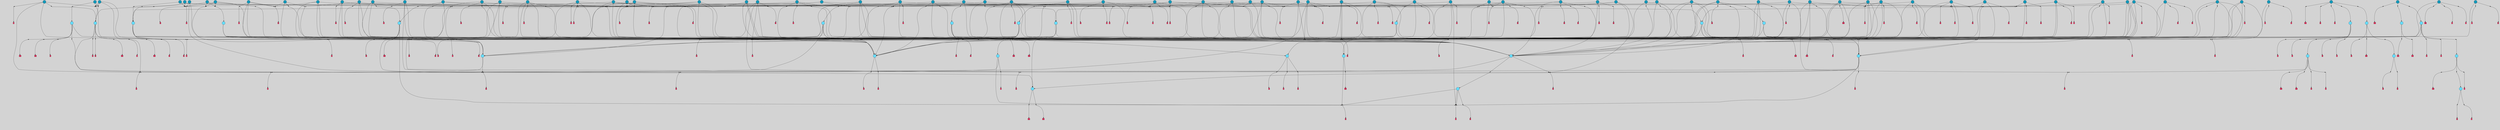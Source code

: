 // File exported with GEGELATI v1.3.1
// On the 2024-04-08 17:49:21
// With the File::TPGGraphDotExporter
digraph{
	graph[pad = "0.212, 0.055" bgcolor = lightgray]
	node[shape=circle style = filled label = ""]
		T3 [fillcolor="#66ddff"]
		T7 [fillcolor="#66ddff"]
		T9 [fillcolor="#66ddff"]
		T11 [fillcolor="#66ddff"]
		T54 [fillcolor="#66ddff"]
		T59 [fillcolor="#66ddff"]
		T82 [fillcolor="#66ddff"]
		T95 [fillcolor="#66ddff"]
		T176 [fillcolor="#66ddff"]
		T255 [fillcolor="#66ddff"]
		T267 [fillcolor="#66ddff"]
		T274 [fillcolor="#66ddff"]
		T300 [fillcolor="#66ddff"]
		T318 [fillcolor="#66ddff"]
		T319 [fillcolor="#66ddff"]
		T320 [fillcolor="#66ddff"]
		T321 [fillcolor="#66ddff"]
		T322 [fillcolor="#66ddff"]
		T323 [fillcolor="#1199bb"]
		T324 [fillcolor="#66ddff"]
		T344 [fillcolor="#1199bb"]
		T359 [fillcolor="#1199bb"]
		T383 [fillcolor="#66ddff"]
		T391 [fillcolor="#1199bb"]
		T429 [fillcolor="#1199bb"]
		T430 [fillcolor="#1199bb"]
		T432 [fillcolor="#66ddff"]
		T437 [fillcolor="#1199bb"]
		T440 [fillcolor="#1199bb"]
		T451 [fillcolor="#66ddff"]
		T497 [fillcolor="#1199bb"]
		T512 [fillcolor="#1199bb"]
		T526 [fillcolor="#1199bb"]
		T532 [fillcolor="#1199bb"]
		T537 [fillcolor="#1199bb"]
		T563 [fillcolor="#1199bb"]
		T569 [fillcolor="#66ddff"]
		T582 [fillcolor="#1199bb"]
		T588 [fillcolor="#1199bb"]
		T590 [fillcolor="#1199bb"]
		T592 [fillcolor="#1199bb"]
		T594 [fillcolor="#1199bb"]
		T601 [fillcolor="#1199bb"]
		T608 [fillcolor="#1199bb"]
		T609 [fillcolor="#1199bb"]
		T615 [fillcolor="#1199bb"]
		T617 [fillcolor="#66ddff"]
		T620 [fillcolor="#1199bb"]
		T622 [fillcolor="#1199bb"]
		T628 [fillcolor="#1199bb"]
		T630 [fillcolor="#1199bb"]
		T631 [fillcolor="#1199bb"]
		T632 [fillcolor="#1199bb"]
		T633 [fillcolor="#1199bb"]
		T634 [fillcolor="#1199bb"]
		T640 [fillcolor="#1199bb"]
		T641 [fillcolor="#1199bb"]
		T645 [fillcolor="#1199bb"]
		T647 [fillcolor="#66ddff"]
		T648 [fillcolor="#1199bb"]
		T650 [fillcolor="#1199bb"]
		T651 [fillcolor="#1199bb"]
		T653 [fillcolor="#1199bb"]
		T656 [fillcolor="#1199bb"]
		T657 [fillcolor="#1199bb"]
		T658 [fillcolor="#1199bb"]
		T659 [fillcolor="#1199bb"]
		T660 [fillcolor="#1199bb"]
		T661 [fillcolor="#1199bb"]
		T662 [fillcolor="#1199bb"]
		T663 [fillcolor="#1199bb"]
		T664 [fillcolor="#1199bb"]
		T665 [fillcolor="#66ddff"]
		T666 [fillcolor="#66ddff"]
		T667 [fillcolor="#66ddff"]
		T668 [fillcolor="#66ddff"]
		T669 [fillcolor="#1199bb"]
		T670 [fillcolor="#1199bb"]
		T671 [fillcolor="#1199bb"]
		T672 [fillcolor="#1199bb"]
		T673 [fillcolor="#1199bb"]
		T674 [fillcolor="#1199bb"]
		T675 [fillcolor="#1199bb"]
		T676 [fillcolor="#1199bb"]
		T677 [fillcolor="#1199bb"]
		T678 [fillcolor="#1199bb"]
		T680 [fillcolor="#1199bb"]
		T681 [fillcolor="#1199bb"]
		T682 [fillcolor="#1199bb"]
		T683 [fillcolor="#1199bb"]
		T684 [fillcolor="#1199bb"]
		T685 [fillcolor="#1199bb"]
		T686 [fillcolor="#1199bb"]
		T689 [fillcolor="#1199bb"]
		T690 [fillcolor="#1199bb"]
		T692 [fillcolor="#1199bb"]
		T693 [fillcolor="#1199bb"]
		T694 [fillcolor="#1199bb"]
		T695 [fillcolor="#1199bb"]
		T696 [fillcolor="#1199bb"]
		T697 [fillcolor="#1199bb"]
		T698 [fillcolor="#1199bb"]
		T699 [fillcolor="#1199bb"]
		T700 [fillcolor="#1199bb"]
		T701 [fillcolor="#1199bb"]
		T702 [fillcolor="#1199bb"]
		T703 [fillcolor="#1199bb"]
		T704 [fillcolor="#1199bb"]
		P8110 [fillcolor="#cccccc" shape=point] //6|
		I8110 [shape=box style=invis label="6|1&2|6#1|7&#92;n10|7&2|0#1|5&#92;n9|4&0|1#2|2&#92;n8|6&0|0#1|0&#92;n"]
		P8110 -> I8110[style=invis]
		A6018 [fillcolor="#ff3366" shape=box margin=0.03 width=0 height=0 label="3"]
		T3 -> P8110 -> A6018
		P8111 [fillcolor="#cccccc" shape=point] //3|
		I8111 [shape=box style=invis label="7|6&2|4#0|2&#92;n10|3&2|7#1|4&#92;n11|6&0|4#0|1&#92;n7|1&0|0#2|6&#92;n7|6&0|3#2|6&#92;n4|0&2|6#0|1&#92;n4|4&2|5#0|2&#92;n4|6&0|4#2|7&#92;n10|0&2|3#1|5&#92;n2|6&0|5#0|2&#92;n1|0&2|3#0|7&#92;n1|6&2|0#0|5&#92;n6|2&0|1#0|7&#92;n9|2&0|3#2|7&#92;n5|3&0|6#0|6&#92;n1|7&2|5#2|3&#92;n8|1&2|7#0|6&#92;n1|0&2|5#2|1&#92;n7|1&2|2#2|5&#92;n7|4&2|6#0|3&#92;n"]
		P8111 -> I8111[style=invis]
		A6019 [fillcolor="#ff3366" shape=box margin=0.03 width=0 height=0 label="4"]
		T3 -> P8111 -> A6019
		P8112 [fillcolor="#cccccc" shape=point] //-3|
		I8112 [shape=box style=invis label="1|6&2|7#0|7&#92;n10|2&0|7#1|3&#92;n9|6&2|7#2|2&#92;n5|3&0|7#0|7&#92;n1|6&2|3#0|0&#92;n2|3&2|3#2|2&#92;n5|1&2|6#0|6&#92;n"]
		P8112 -> I8112[style=invis]
		A6020 [fillcolor="#ff3366" shape=box margin=0.03 width=0 height=0 label="7"]
		T7 -> P8112 -> A6020
		P8113 [fillcolor="#cccccc" shape=point] //5|
		I8113 [shape=box style=invis label="0|5&2|3#0|1&#92;n0|6&2|1#2|4&#92;n6|2&2|6#0|7&#92;n7|4&0|3#0|1&#92;n5|4&0|7#1|6&#92;n9|1&0|5#2|2&#92;n6|3&2|3#1|7&#92;n11|7&2|4#1|6&#92;n2|5&0|1#0|0&#92;n4|7&0|0#0|2&#92;n6|2&0|6#0|0&#92;n2|1&2|6#2|4&#92;n10|0&2|0#1|0&#92;n6|6&2|4#0|6&#92;n"]
		P8113 -> I8113[style=invis]
		A6021 [fillcolor="#ff3366" shape=box margin=0.03 width=0 height=0 label="8"]
		T7 -> P8113 -> A6021
		P8114 [fillcolor="#cccccc" shape=point] //-6|
		I8114 [shape=box style=invis label="11|1&0|7#2|0&#92;n10|4&0|1#1|0&#92;n4|3&2|4#2|1&#92;n0|5&2|0#0|0&#92;n6|1&0|0#0|3&#92;n8|2&2|0#0|4&#92;n11|4&2|0#1|6&#92;n7|0&2|6#2|3&#92;n5|3&2|6#2|0&#92;n2|0&2|0#0|4&#92;n"]
		P8114 -> I8114[style=invis]
		A6022 [fillcolor="#ff3366" shape=box margin=0.03 width=0 height=0 label="9"]
		T9 -> P8114 -> A6022
		P8115 [fillcolor="#cccccc" shape=point] //2|
		I8115 [shape=box style=invis label="6|3&2|7#1|4&#92;n8|6&0|0#2|5&#92;n2|1&0|2#0|3&#92;n8|7&0|6#0|4&#92;n2|1&2|0#0|1&#92;n0|0&2|2#2|3&#92;n6|6&0|7#2|1&#92;n6|1&0|7#2|6&#92;n5|4&2|7#0|4&#92;n0|3&0|4#2|0&#92;n11|0&2|0#2|5&#92;n4|5&2|5#2|4&#92;n5|7&0|6#0|4&#92;n9|7&2|5#0|3&#92;n5|4&2|1#0|3&#92;n5|3&0|1#1|7&#92;n0|4&0|3#2|5&#92;n"]
		P8115 -> I8115[style=invis]
		A6023 [fillcolor="#ff3366" shape=box margin=0.03 width=0 height=0 label="10"]
		T9 -> P8115 -> A6023
		P8116 [fillcolor="#cccccc" shape=point] //6|
		I8116 [shape=box style=invis label="3|0&2|7#2|2&#92;n3|2&0|4#2|5&#92;n5|1&0|2#1|0&#92;n8|7&0|1#2|0&#92;n8|5&0|3#0|6&#92;n0|2&0|2#2|3&#92;n1|5&2|5#0|5&#92;n5|6&0|6#0|7&#92;n6|7&0|0#2|6&#92;n1|2&2|3#0|0&#92;n7|7&2|3#0|4&#92;n0|7&2|7#0|6&#92;n1|0&2|2#2|7&#92;n4|4&0|1#0|0&#92;n"]
		P8116 -> I8116[style=invis]
		A6024 [fillcolor="#ff3366" shape=box margin=0.03 width=0 height=0 label="11"]
		T11 -> P8116 -> A6024
		P8117 [fillcolor="#cccccc" shape=point] //-4|
		I8117 [shape=box style=invis label="4|1&0|4#2|6&#92;n1|2&2|2#2|0&#92;n1|2&2|0#0|6&#92;n8|4&2|3#2|5&#92;n5|5&2|1#1|0&#92;n"]
		P8117 -> I8117[style=invis]
		A6025 [fillcolor="#ff3366" shape=box margin=0.03 width=0 height=0 label="12"]
		T11 -> P8117 -> A6025
		P8118 [fillcolor="#cccccc" shape=point] //8|
		I8118 [shape=box style=invis label="9|0&0|1#2|0&#92;n10|1&2|5#1|4&#92;n8|2&2|6#0|4&#92;n2|4&2|5#2|3&#92;n4|2&2|2#0|2&#92;n7|5&0|2#0|0&#92;n8|2&2|1#1|3&#92;n8|7&0|7#2|1&#92;n1|1&0|0#0|7&#92;n5|6&2|5#1|0&#92;n6|6&2|5#0|0&#92;n11|4&0|3#2|6&#92;n4|2&2|4#0|7&#92;n5|6&0|1#2|0&#92;n11|3&0|2#0|7&#92;n"]
		P8118 -> I8118[style=invis]
		A6026 [fillcolor="#ff3366" shape=box margin=0.03 width=0 height=0 label="6"]
		T54 -> P8118 -> A6026
		P8119 [fillcolor="#cccccc" shape=point] //5|
		I8119 [shape=box style=invis label="3|0&2|0#0|1&#92;n3|0&0|7#0|1&#92;n5|3&0|2#2|6&#92;n4|4&2|4#2|6&#92;n11|2&0|7#1|6&#92;n2|7&2|2#2|5&#92;n9|3&2|6#2|7&#92;n7|7&0|0#0|4&#92;n6|1&2|4#2|3&#92;n5|4&2|0#1|6&#92;n1|3&0|7#0|4&#92;n"]
		P8119 -> I8119[style=invis]
		A6027 [fillcolor="#ff3366" shape=box margin=0.03 width=0 height=0 label="7"]
		T54 -> P8119 -> A6027
		P8120 [fillcolor="#cccccc" shape=point] //-10|
		I8120 [shape=box style=invis label="3|6&0|0#0|4&#92;n4|1&2|4#0|1&#92;n5|1&0|1#0|4&#92;n5|5&2|6#0|5&#92;n6|5&0|6#0|3&#92;n11|1&2|0#0|1&#92;n0|7&2|0#0|3&#92;n1|2&0|6#0|1&#92;n8|0&0|4#2|0&#92;n0|4&0|7#2|7&#92;n7|0&2|7#1|3&#92;n3|1&0|5#2|5&#92;n5|1&0|4#0|3&#92;n2|2&0|2#0|0&#92;n8|3&0|1#0|7&#92;n3|0&0|3#0|5&#92;n7|2&0|5#2|0&#92;n6|3&2|7#1|5&#92;n4|7&2|7#2|1&#92;n"]
		P8120 -> I8120[style=invis]
		A6028 [fillcolor="#ff3366" shape=box margin=0.03 width=0 height=0 label="14"]
		T54 -> P8120 -> A6028
		T54 -> P8113
		P8121 [fillcolor="#cccccc" shape=point] //8|
		I8121 [shape=box style=invis label="9|0&0|1#2|0&#92;n10|1&2|5#1|4&#92;n8|2&2|6#0|4&#92;n4|5&0|3#0|1&#92;n2|4&2|5#2|3&#92;n4|2&2|2#0|2&#92;n7|5&0|2#0|0&#92;n8|2&2|1#1|3&#92;n8|7&0|7#2|1&#92;n1|1&0|0#0|7&#92;n5|6&2|5#1|0&#92;n6|3&2|5#0|0&#92;n11|4&0|3#2|6&#92;n1|2&2|4#0|7&#92;n5|6&0|1#2|0&#92;n11|3&0|2#0|7&#92;n"]
		P8121 -> I8121[style=invis]
		A6029 [fillcolor="#ff3366" shape=box margin=0.03 width=0 height=0 label="6"]
		T59 -> P8121 -> A6029
		T59 -> P8119
		T59 -> P8114
		T59 -> P8119
		P8122 [fillcolor="#cccccc" shape=point] //6|
		I8122 [shape=box style=invis label="7|0&2|5#1|2&#92;n10|6&2|1#1|3&#92;n7|5&0|2#0|7&#92;n10|7&0|1#1|5&#92;n4|6&2|5#0|5&#92;n4|4&0|7#2|7&#92;n"]
		P8122 -> I8122[style=invis]
		A6030 [fillcolor="#ff3366" shape=box margin=0.03 width=0 height=0 label="7"]
		T82 -> P8122 -> A6030
		P8123 [fillcolor="#cccccc" shape=point] //6|
		I8123 [shape=box style=invis label="0|5&2|3#0|1&#92;n0|6&2|1#2|4&#92;n9|1&0|5#2|2&#92;n7|4&0|3#0|1&#92;n5|4&0|7#1|6&#92;n2|5&0|1#0|0&#92;n6|3&2|3#1|7&#92;n11|7&2|4#1|6&#92;n6|2&2|6#0|1&#92;n4|7&0|0#0|2&#92;n6|2&0|6#0|0&#92;n9|1&2|6#2|4&#92;n10|0&2|0#1|0&#92;n6|6&2|4#0|6&#92;n"]
		P8123 -> I8123[style=invis]
		A6031 [fillcolor="#ff3366" shape=box margin=0.03 width=0 height=0 label="8"]
		T82 -> P8123 -> A6031
		T82 -> P8114
		P8124 [fillcolor="#cccccc" shape=point] //4|
		I8124 [shape=box style=invis label="4|3&0|6#0|3&#92;n5|7&2|3#2|2&#92;n5|6&0|7#1|2&#92;n1|4&2|6#0|3&#92;n8|4&2|1#2|5&#92;n9|5&2|4#1|4&#92;n2|4&0|5#0|7&#92;n10|0&0|6#1|3&#92;n3|0&0|6#0|2&#92;n2|7&2|7#2|6&#92;n5|2&0|5#1|5&#92;n10|4&2|5#1|7&#92;n4|0&0|4#2|4&#92;n11|1&0|4#2|6&#92;n10|6&2|0#1|4&#92;n9|7&0|3#1|4&#92;n4|5&2|7#0|6&#92;n11|5&2|6#2|3&#92;n0|3&0|5#0|1&#92;n"]
		P8124 -> I8124[style=invis]
		A6032 [fillcolor="#ff3366" shape=box margin=0.03 width=0 height=0 label="13"]
		T95 -> P8124 -> A6032
		P8125 [fillcolor="#cccccc" shape=point] //8|
		I8125 [shape=box style=invis label="9|7&0|5#2|5&#92;n3|3&2|3#0|2&#92;n9|5&2|2#1|0&#92;n2|3&0|6#0|3&#92;n4|4&2|5#2|7&#92;n11|3&2|0#1|5&#92;n6|6&2|1#2|2&#92;n4|6&0|1#2|2&#92;n2|5&2|7#2|2&#92;n7|7&2|2#2|3&#92;n6|5&0|3#2|6&#92;n6|7&0|6#0|2&#92;n"]
		P8125 -> I8125[style=invis]
		A6033 [fillcolor="#ff3366" shape=box margin=0.03 width=0 height=0 label="14"]
		T95 -> P8125 -> A6033
		P8126 [fillcolor="#cccccc" shape=point] //2|
		I8126 [shape=box style=invis label="4|1&0|4#2|6&#92;n5|5&2|1#1|0&#92;n1|0&2|0#0|6&#92;n8|4&2|3#2|5&#92;n"]
		P8126 -> I8126[style=invis]
		T95 -> P8126 -> T11
		P8127 [fillcolor="#cccccc" shape=point] //-9|
		I8127 [shape=box style=invis label="2|0&2|0#2|1&#92;n4|4&2|4#2|6&#92;n9|1&0|3#1|7&#92;n5|3&0|2#2|6&#92;n2|7&2|2#2|5&#92;n5|4&2|0#1|6&#92;n3|0&0|7#0|1&#92;n1|3&0|7#0|4&#92;n11|6&2|2#0|7&#92;n7|7&0|0#0|4&#92;n11|0&0|7#1|6&#92;n9|3&2|6#2|7&#92;n"]
		P8127 -> I8127[style=invis]
		A6034 [fillcolor="#ff3366" shape=box margin=0.03 width=0 height=0 label="7"]
		T95 -> P8127 -> A6034
		P8128 [fillcolor="#cccccc" shape=point] //-8|
		I8128 [shape=box style=invis label="7|5&0|4#2|4&#92;n"]
		P8128 -> I8128[style=invis]
		A6035 [fillcolor="#ff3366" shape=box margin=0.03 width=0 height=0 label="3"]
		T95 -> P8128 -> A6035
		P8129 [fillcolor="#cccccc" shape=point] //3|
		I8129 [shape=box style=invis label="4|7&0|7#2|7&#92;n11|5&2|6#0|2&#92;n5|5&2|6#2|0&#92;n3|2&0|6#0|3&#92;n10|2&2|5#1|5&#92;n9|4&2|3#1|5&#92;n2|5&2|7#2|4&#92;n11|3&2|5#1|0&#92;n7|0&0|7#2|1&#92;n1|2&0|5#0|1&#92;n"]
		P8129 -> I8129[style=invis]
		A6036 [fillcolor="#ff3366" shape=box margin=0.03 width=0 height=0 label="5"]
		T176 -> P8129 -> A6036
		P8130 [fillcolor="#cccccc" shape=point] //2|
		I8130 [shape=box style=invis label="7|1&0|6#0|1&#92;n5|2&2|5#1|6&#92;n10|1&2|1#1|1&#92;n4|7&0|4#2|2&#92;n11|7&0|4#2|7&#92;n5|0&0|5#1|7&#92;n8|2&0|5#2|4&#92;n10|0&2|6#1|6&#92;n5|1&0|1#2|3&#92;n1|6&2|0#0|1&#92;n9|6&2|2#1|4&#92;n3|4&2|3#0|0&#92;n10|1&0|1#1|0&#92;n2|2&0|1#2|1&#92;n3|1&2|7#0|3&#92;n"]
		P8130 -> I8130[style=invis]
		A6037 [fillcolor="#ff3366" shape=box margin=0.03 width=0 height=0 label="10"]
		T176 -> P8130 -> A6037
		P8131 [fillcolor="#cccccc" shape=point] //-1|
		I8131 [shape=box style=invis label="1|7&2|1#0|6&#92;n8|1&2|3#0|5&#92;n10|6&2|7#1|0&#92;n1|7&2|5#0|2&#92;n0|3&0|3#2|2&#92;n3|5&0|1#0|0&#92;n3|5&0|2#0|3&#92;n1|5&2|0#0|4&#92;n5|7&2|2#2|5&#92;n4|0&2|3#0|3&#92;n"]
		P8131 -> I8131[style=invis]
		T176 -> P8131 -> T3
		P8132 [fillcolor="#cccccc" shape=point] //-3|
		I8132 [shape=box style=invis label="6|3&2|4#1|4&#92;n5|3&0|1#1|7&#92;n2|1&0|2#2|3&#92;n8|7&0|6#0|4&#92;n2|1&2|0#0|1&#92;n0|0&2|2#2|3&#92;n6|1&0|7#2|6&#92;n5|7&0|2#0|4&#92;n0|3&0|4#2|0&#92;n11|0&2|0#2|5&#92;n6|0&2|0#1|4&#92;n8|6&0|2#2|5&#92;n5|4&2|1#0|3&#92;n9|7&2|5#0|3&#92;n5|4&2|7#0|4&#92;n"]
		P8132 -> I8132[style=invis]
		A6038 [fillcolor="#ff3366" shape=box margin=0.03 width=0 height=0 label="10"]
		T176 -> P8132 -> A6038
		P8133 [fillcolor="#cccccc" shape=point] //4|
		I8133 [shape=box style=invis label="7|1&0|6#0|1&#92;n5|2&2|5#1|6&#92;n10|1&2|1#1|1&#92;n9|6&2|2#1|4&#92;n4|7&0|4#2|2&#92;n9|6&0|4#1|1&#92;n10|0&2|6#1|6&#92;n5|1&0|1#2|3&#92;n1|6&2|0#0|1&#92;n8|2&0|5#2|4&#92;n3|4&2|3#0|0&#92;n10|1&0|5#1|0&#92;n2|2&0|1#2|1&#92;n3|1&2|7#0|3&#92;n"]
		P8133 -> I8133[style=invis]
		A6039 [fillcolor="#ff3366" shape=box margin=0.03 width=0 height=0 label="10"]
		T176 -> P8133 -> A6039
		T255 -> P8131
		P8134 [fillcolor="#cccccc" shape=point] //-9|
		I8134 [shape=box style=invis label="7|1&0|0#2|6&#92;n1|6&0|4#2|7&#92;n7|6&2|4#0|2&#92;n10|7&2|1#1|3&#92;n7|6&0|3#2|6&#92;n4|0&2|2#2|1&#92;n1|0&0|5#2|3&#92;n6|1&2|6#1|1&#92;n7|4&2|6#1|0&#92;n9|5&0|1#0|2&#92;n9|2&0|3#0|7&#92;n6|0&2|7#0|6&#92;n10|5&2|3#1|5&#92;n10|0&2|7#1|4&#92;n1|0&2|3#0|7&#92;n5|2&0|6#0|6&#92;n2|6&0|1#0|2&#92;n7|4&2|5#0|3&#92;n3|6&2|4#0|5&#92;n1|6&2|0#0|5&#92;n"]
		P8134 -> I8134[style=invis]
		A6040 [fillcolor="#ff3366" shape=box margin=0.03 width=0 height=0 label="4"]
		T255 -> P8134 -> A6040
		P8135 [fillcolor="#cccccc" shape=point] //7|
		I8135 [shape=box style=invis label="9|6&2|6#1|3&#92;n9|7&2|0#1|7&#92;n3|0&2|0#0|0&#92;n1|6&0|0#0|4&#92;n7|4&0|3#0|1&#92;n"]
		P8135 -> I8135[style=invis]
		A6041 [fillcolor="#ff3366" shape=box margin=0.03 width=0 height=0 label="12"]
		T255 -> P8135 -> A6041
		P8136 [fillcolor="#cccccc" shape=point] //-9|
		I8136 [shape=box style=invis label="11|5&0|0#2|6&#92;n8|5&2|3#2|1&#92;n7|1&0|6#1|3&#92;n11|4&0|2#0|1&#92;n9|0&2|7#1|6&#92;n10|1&0|3#1|6&#92;n0|3&0|4#2|5&#92;n5|7&2|3#1|6&#92;n2|0&2|1#0|7&#92;n"]
		P8136 -> I8136[style=invis]
		A6042 [fillcolor="#ff3366" shape=box margin=0.03 width=0 height=0 label="2"]
		T255 -> P8136 -> A6042
		P8137 [fillcolor="#cccccc" shape=point] //-7|
		I8137 [shape=box style=invis label="9|1&2|7#2|1&#92;n7|0&2|0#2|7&#92;n2|3&2|3#2|2&#92;n8|5&2|1#0|3&#92;n5|5&0|7#0|1&#92;n1|6&2|7#0|7&#92;n10|2&0|7#1|3&#92;n6|4&2|2#2|4&#92;n0|6&2|5#0|2&#92;n"]
		P8137 -> I8137[style=invis]
		A6043 [fillcolor="#ff3366" shape=box margin=0.03 width=0 height=0 label="7"]
		T255 -> P8137 -> A6043
		P8138 [fillcolor="#cccccc" shape=point] //-9|
		I8138 [shape=box style=invis label="4|7&2|6#0|5&#92;n11|3&0|2#2|6&#92;n10|2&2|4#1|6&#92;n3|0&2|6#2|7&#92;n4|3&0|5#0|7&#92;n2|3&0|7#0|7&#92;n10|6&0|7#1|5&#92;n10|1&2|2#1|1&#92;n1|7&0|3#2|6&#92;n"]
		P8138 -> I8138[style=invis]
		A6044 [fillcolor="#ff3366" shape=box margin=0.03 width=0 height=0 label="4"]
		T267 -> P8138 -> A6044
		T267 -> P8119
		P8139 [fillcolor="#cccccc" shape=point] //-10|
		I8139 [shape=box style=invis label="4|2&2|0#2|4&#92;n7|3&2|7#0|0&#92;n11|5&2|2#0|2&#92;n9|6&2|3#0|1&#92;n0|0&2|2#0|5&#92;n2|3&2|1#2|0&#92;n"]
		P8139 -> I8139[style=invis]
		A6045 [fillcolor="#ff3366" shape=box margin=0.03 width=0 height=0 label="2"]
		T267 -> P8139 -> A6045
		P8140 [fillcolor="#cccccc" shape=point] //-2|
		I8140 [shape=box style=invis label="5|2&2|0#2|4&#92;n9|1&2|3#0|1&#92;n3|6&2|5#2|7&#92;n7|0&2|1#0|4&#92;n1|2&0|3#0|5&#92;n7|3&2|7#0|0&#92;n"]
		P8140 -> I8140[style=invis]
		A6046 [fillcolor="#ff3366" shape=box margin=0.03 width=0 height=0 label="2"]
		T267 -> P8140 -> A6046
		P8141 [fillcolor="#cccccc" shape=point] //-9|
		I8141 [shape=box style=invis label="4|1&0|4#2|6&#92;n11|0&2|0#0|6&#92;n8|4&2|3#2|5&#92;n6|0&0|3#0|1&#92;n"]
		P8141 -> I8141[style=invis]
		T267 -> P8141 -> T11
		T274 -> P8131
		P8142 [fillcolor="#cccccc" shape=point] //-2|
		I8142 [shape=box style=invis label="7|1&0|0#2|6&#92;n5|2&0|6#0|6&#92;n7|6&2|4#0|2&#92;n10|7&2|1#1|3&#92;n7|6&0|3#2|6&#92;n4|0&2|2#2|1&#92;n1|0&0|5#2|3&#92;n6|1&2|6#1|1&#92;n7|4&2|6#1|0&#92;n7|4&2|5#0|3&#92;n9|2&0|3#0|7&#92;n6|0&2|7#0|7&#92;n10|5&2|3#1|5&#92;n10|0&2|7#1|4&#92;n1|0&2|3#0|7&#92;n1|6&0|1#2|7&#92;n2|6&0|1#0|2&#92;n9|5&0|1#0|2&#92;n3|6&2|4#0|5&#92;n1|6&2|0#0|5&#92;n"]
		P8142 -> I8142[style=invis]
		A6047 [fillcolor="#ff3366" shape=box margin=0.03 width=0 height=0 label="4"]
		T274 -> P8142 -> A6047
		T274 -> P8137
		P8143 [fillcolor="#cccccc" shape=point] //9|
		I8143 [shape=box style=invis label="2|3&0|1#0|2&#92;n1|6&0|2#2|7&#92;n6|0&2|7#0|6&#92;n10|7&2|1#1|3&#92;n7|4&2|6#1|0&#92;n1|1&0|5#2|3&#92;n4|0&2|2#2|1&#92;n6|1&2|6#1|1&#92;n7|6&0|3#2|6&#92;n9|5&0|1#0|2&#92;n9|2&0|3#0|7&#92;n7|6&0|4#0|2&#92;n10|5&2|3#1|5&#92;n10|0&2|7#1|4&#92;n1|0&2|3#0|7&#92;n5|2&0|6#0|6&#92;n7|1&0|0#2|6&#92;n7|4&2|5#0|3&#92;n3|6&2|4#0|5&#92;n1|6&2|0#0|5&#92;n"]
		P8143 -> I8143[style=invis]
		A6048 [fillcolor="#ff3366" shape=box margin=0.03 width=0 height=0 label="4"]
		T274 -> P8143 -> A6048
		P8144 [fillcolor="#cccccc" shape=point] //-2|
		I8144 [shape=box style=invis label="8|4&2|1#2|5&#92;n4|1&2|7#2|1&#92;n5|7&2|3#2|2&#92;n10|4&2|5#1|7&#92;n10|0&2|6#1|3&#92;n4|5&2|7#0|6&#92;n9|5&2|4#0|4&#92;n2|4&0|5#0|7&#92;n11|1&2|4#2|6&#92;n1|4&2|6#0|3&#92;n2|7&2|7#2|6&#92;n3|0&0|6#0|2&#92;n4|0&0|4#2|4&#92;n4|4&2|6#0|7&#92;n10|6&2|0#1|4&#92;n9|7&0|3#1|4&#92;n5|6&0|7#1|2&#92;n11|5&2|6#0|3&#92;n0|3&0|5#0|1&#92;n"]
		P8144 -> I8144[style=invis]
		T274 -> P8144 -> T9
		P8145 [fillcolor="#cccccc" shape=point] //-2|
		I8145 [shape=box style=invis label="8|4&2|1#2|5&#92;n5|7&2|3#1|2&#92;n10|4&2|5#1|7&#92;n10|0&2|6#1|3&#92;n11|1&2|4#2|6&#92;n9|5&2|4#0|4&#92;n2|4&0|5#0|7&#92;n4|5&2|7#0|6&#92;n1|4&2|6#0|3&#92;n2|7&2|7#2|6&#92;n3|0&0|6#0|2&#92;n0|7&0|5#0|1&#92;n0|4&2|1#0|0&#92;n4|4&2|6#0|7&#92;n7|2&2|6#2|6&#92;n11|5&2|6#0|3&#92;n9|7&0|3#1|4&#92;n5|6&0|7#1|2&#92;n10|6&2|0#1|4&#92;n4|0&0|4#2|4&#92;n"]
		P8145 -> I8145[style=invis]
		T300 -> P8145 -> T59
		P8146 [fillcolor="#cccccc" shape=point] //10|
		I8146 [shape=box style=invis label="2|6&2|4#0|0&#92;n1|7&2|3#0|6&#92;n3|5&2|2#0|3&#92;n10|3&0|4#1|4&#92;n7|1&0|4#2|6&#92;n10|2&0|3#1|7&#92;n9|5&2|0#0|4&#92;n4|0&0|3#2|7&#92;n11|4&2|6#1|2&#92;n5|4&2|7#0|2&#92;n4|5&2|7#2|1&#92;n6|5&0|7#2|1&#92;n5|3&2|3#1|6&#92;n10|7&2|0#1|2&#92;n"]
		P8146 -> I8146[style=invis]
		A6049 [fillcolor="#ff3366" shape=box margin=0.03 width=0 height=0 label="5"]
		T300 -> P8146 -> A6049
		T300 -> P8138
		P8147 [fillcolor="#cccccc" shape=point] //-4|
		I8147 [shape=box style=invis label="4|1&0|4#2|6&#92;n1|2&2|2#2|0&#92;n1|2&2|0#0|6&#92;n8|4&2|3#2|5&#92;n5|5&2|1#1|0&#92;n"]
		P8147 -> I8147[style=invis]
		A6050 [fillcolor="#ff3366" shape=box margin=0.03 width=0 height=0 label="12"]
		T321 -> P8147 -> A6050
		P8148 [fillcolor="#cccccc" shape=point] //6|
		I8148 [shape=box style=invis label="3|0&2|7#2|2&#92;n3|2&0|4#2|5&#92;n5|1&0|2#1|0&#92;n8|7&0|1#2|0&#92;n8|5&0|3#0|6&#92;n0|2&0|2#2|3&#92;n1|5&2|5#0|5&#92;n5|6&0|6#0|7&#92;n6|7&0|0#2|6&#92;n1|2&2|3#0|0&#92;n7|7&2|3#0|4&#92;n0|7&2|7#0|6&#92;n1|0&2|2#2|7&#92;n4|4&0|1#0|0&#92;n"]
		P8148 -> I8148[style=invis]
		A6051 [fillcolor="#ff3366" shape=box margin=0.03 width=0 height=0 label="11"]
		T321 -> P8148 -> A6051
		P8149 [fillcolor="#cccccc" shape=point] //2|
		I8149 [shape=box style=invis label="4|1&0|4#2|6&#92;n5|5&2|1#1|0&#92;n1|0&2|0#0|6&#92;n8|4&2|3#2|5&#92;n"]
		P8149 -> I8149[style=invis]
		T323 -> P8149 -> T321
		P8150 [fillcolor="#cccccc" shape=point] //-3|
		I8150 [shape=box style=invis label="8|1&2|3#0|5&#92;n0|6&0|5#0|5&#92;n3|7&2|1#0|6&#92;n3|5&0|1#0|0&#92;n9|5&2|0#0|4&#92;n3|5&0|2#0|3&#92;n10|6&2|4#1|0&#92;n9|4&2|7#2|6&#92;n1|7&2|5#2|2&#92;n"]
		P8150 -> I8150[style=invis]
		A6052 [fillcolor="#ff3366" shape=box margin=0.03 width=0 height=0 label="5"]
		T318 -> P8150 -> A6052
		P8151 [fillcolor="#cccccc" shape=point] //0|
		I8151 [shape=box style=invis label="2|5&0|1#0|6&#92;n6|1&2|2#2|7&#92;n8|0&0|3#1|4&#92;n4|3&2|5#2|4&#92;n8|1&2|4#0|0&#92;n6|6&0|1#2|6&#92;n11|7&2|4#2|5&#92;n6|2&2|4#0|2&#92;n8|5&2|4#2|4&#92;n2|1&2|1#2|2&#92;n2|7&2|5#2|6&#92;n9|7&0|5#0|4&#92;n1|2&0|5#2|6&#92;n4|2&2|3#2|7&#92;n3|3&2|1#0|2&#92;n"]
		P8151 -> I8151[style=invis]
		A6053 [fillcolor="#ff3366" shape=box margin=0.03 width=0 height=0 label="5"]
		T318 -> P8151 -> A6053
		P8152 [fillcolor="#cccccc" shape=point] //-2|
		I8152 [shape=box style=invis label="11|7&2|0#1|7&#92;n4|3&0|1#2|5&#92;n0|4&2|4#2|7&#92;n1|6&0|0#0|4&#92;n4|0&0|0#0|5&#92;n0|6&2|3#2|0&#92;n9|6&2|5#1|3&#92;n0|7&2|1#2|5&#92;n4|4&0|5#0|1&#92;n10|4&0|0#1|0&#92;n"]
		P8152 -> I8152[style=invis]
		A6054 [fillcolor="#ff3366" shape=box margin=0.03 width=0 height=0 label="12"]
		T323 -> P8152 -> A6054
		P8153 [fillcolor="#cccccc" shape=point] //5|
		I8153 [shape=box style=invis label="8|1&2|6#0|6&#92;n3|0&0|7#0|1&#92;n11|3&0|2#2|6&#92;n4|4&2|4#2|6&#92;n11|2&0|7#1|6&#92;n2|7&2|2#2|5&#92;n7|7&0|0#0|4&#92;n6|1&2|4#2|3&#92;n5|4&2|0#1|6&#92;n3|0&2|0#0|1&#92;n1|3&0|7#0|4&#92;n"]
		P8153 -> I8153[style=invis]
		A6055 [fillcolor="#ff3366" shape=box margin=0.03 width=0 height=0 label="7"]
		T319 -> P8153 -> A6055
		P8154 [fillcolor="#cccccc" shape=point] //7|
		I8154 [shape=box style=invis label="7|0&2|1#2|0&#92;n9|7&2|1#1|7&#92;n8|2&0|1#1|0&#92;n6|6&0|2#1|1&#92;n2|2&0|5#0|0&#92;n5|7&0|0#2|1&#92;n5|1&2|5#1|5&#92;n4|7&2|4#2|3&#92;n10|5&2|2#1|5&#92;n1|3&2|2#2|0&#92;n10|2&2|6#1|5&#92;n"]
		P8154 -> I8154[style=invis]
		A6056 [fillcolor="#ff3366" shape=box margin=0.03 width=0 height=0 label="1"]
		T319 -> P8154 -> A6056
		P8155 [fillcolor="#cccccc" shape=point] //-2|
		I8155 [shape=box style=invis label="4|1&0|4#0|3&#92;n4|2&0|5#2|0&#92;n5|5&2|6#0|5&#92;n1|4&0|1#0|2&#92;n6|3&2|7#1|5&#92;n0|4&2|0#0|3&#92;n8|5&2|5#1|2&#92;n10|7&2|7#1|1&#92;n3|4&0|0#2|1&#92;n3|6&2|5#2|5&#92;n8|3&0|1#0|7&#92;n10|0&2|7#1|3&#92;n4|1&2|4#0|1&#92;n9|3&2|0#0|4&#92;n3|6&2|0#0|4&#92;n1|2&0|6#2|1&#92;n4|0&2|1#2|2&#92;n"]
		P8155 -> I8155[style=invis]
		A6057 [fillcolor="#ff3366" shape=box margin=0.03 width=0 height=0 label="14"]
		T320 -> P8155 -> A6057
		P8156 [fillcolor="#cccccc" shape=point] //-3|
		I8156 [shape=box style=invis label="3|7&0|0#0|2&#92;n11|5&0|1#1|1&#92;n4|1&0|6#2|6&#92;n4|0&0|1#0|5&#92;n"]
		P8156 -> I8156[style=invis]
		T319 -> P8156 -> T320
		P8157 [fillcolor="#cccccc" shape=point] //-3|
		I8157 [shape=box style=invis label="1|6&2|7#0|7&#92;n10|2&0|7#1|3&#92;n9|6&2|7#2|2&#92;n5|3&0|7#0|7&#92;n1|6&2|3#0|0&#92;n2|3&2|3#2|2&#92;n5|1&2|6#0|6&#92;n"]
		P8157 -> I8157[style=invis]
		A6058 [fillcolor="#ff3366" shape=box margin=0.03 width=0 height=0 label="7"]
		T322 -> P8157 -> A6058
		P8158 [fillcolor="#cccccc" shape=point] //-3|
		I8158 [shape=box style=invis label="7|2&2|4#0|2&#92;n4|1&2|6#0|1&#92;n11|6&0|4#0|1&#92;n7|1&0|0#2|6&#92;n6|2&0|1#0|7&#92;n10|3&2|7#1|4&#92;n3|5&2|3#0|1&#92;n4|4&2|5#0|2&#92;n4|6&0|4#2|7&#92;n2|5&0|5#0|2&#92;n10|0&2|3#1|4&#92;n0|1&2|7#0|6&#92;n7|6&0|3#2|6&#92;n1|3&0|6#2|0&#92;n5|3&0|6#0|6&#92;n1|4&2|5#2|3&#92;n1|6&2|0#0|5&#92;n9|2&0|3#2|7&#92;n7|1&2|2#2|5&#92;n"]
		P8158 -> I8158[style=invis]
		T323 -> P8158 -> T319
		P8159 [fillcolor="#cccccc" shape=point] //1|
		I8159 [shape=box style=invis label="5|1&0|6#2|7&#92;n2|4&0|4#2|2&#92;n0|6&0|5#0|4&#92;n10|6&2|5#1|6&#92;n9|3&0|1#1|7&#92;n10|3&2|2#1|0&#92;n5|0&0|0#2|1&#92;n11|3&2|3#1|5&#92;n10|3&0|1#1|0&#92;n2|4&0|1#0|1&#92;n0|2&0|3#2|4&#92;n9|2&2|1#2|5&#92;n11|7&2|6#2|6&#92;n"]
		P8159 -> I8159[style=invis]
		T320 -> P8159 -> T322
		P8160 [fillcolor="#cccccc" shape=point] //5|
		I8160 [shape=box style=invis label="0|5&2|3#0|1&#92;n0|6&2|1#2|4&#92;n6|2&2|6#0|7&#92;n7|4&0|3#0|1&#92;n5|4&0|7#1|6&#92;n9|1&0|5#2|2&#92;n6|3&2|3#1|7&#92;n11|7&2|4#1|6&#92;n2|5&0|1#0|0&#92;n4|7&0|0#0|2&#92;n6|2&0|6#0|0&#92;n2|1&2|6#2|4&#92;n10|0&2|0#1|0&#92;n6|6&2|4#0|6&#92;n"]
		P8160 -> I8160[style=invis]
		A6059 [fillcolor="#ff3366" shape=box margin=0.03 width=0 height=0 label="8"]
		T322 -> P8160 -> A6059
		P8161 [fillcolor="#cccccc" shape=point] //5|
		I8161 [shape=box style=invis label="3|0&2|0#0|1&#92;n3|0&0|7#0|1&#92;n5|3&0|2#2|6&#92;n4|4&2|4#2|6&#92;n11|2&0|7#1|6&#92;n2|7&2|2#2|5&#92;n9|3&2|6#2|7&#92;n7|7&0|0#0|4&#92;n6|1&2|4#2|3&#92;n5|4&2|0#1|6&#92;n1|3&0|7#0|4&#92;n"]
		P8161 -> I8161[style=invis]
		A6060 [fillcolor="#ff3366" shape=box margin=0.03 width=0 height=0 label="7"]
		T320 -> P8161 -> A6060
		P8162 [fillcolor="#cccccc" shape=point] //5|
		I8162 [shape=box style=invis label="10|4&2|6#1|2&#92;n8|4&0|1#1|0&#92;n0|4&2|6#0|0&#92;n8|4&2|5#2|1&#92;n7|5&2|5#1|0&#92;n3|6&0|6#2|2&#92;n1|7&0|7#0|5&#92;n2|0&0|7#2|4&#92;n9|4&2|6#2|7&#92;n2|6&2|2#0|0&#92;n11|7&2|7#0|7&#92;n5|5&0|0#0|1&#92;n10|1&0|0#1|0&#92;n7|3&0|1#2|5&#92;n9|2&2|7#1|5&#92;n9|0&2|5#1|2&#92;n1|6&2|4#2|2&#92;n3|3&2|2#0|7&#92;n1|6&2|0#0|0&#92;n6|4&2|6#1|0&#92;n"]
		P8162 -> I8162[style=invis]
		A6061 [fillcolor="#ff3366" shape=box margin=0.03 width=0 height=0 label="1"]
		T319 -> P8162 -> A6061
		P8163 [fillcolor="#cccccc" shape=point] //7|
		I8163 [shape=box style=invis label="6|1&2|6#2|7&#92;n7|0&2|4#2|3&#92;n3|3&0|7#0|6&#92;n5|4&0|2#2|4&#92;n8|5&2|6#2|7&#92;n0|0&2|3#0|3&#92;n5|4&2|4#2|6&#92;n"]
		P8163 -> I8163[style=invis]
		T319 -> P8163 -> T318
		P8164 [fillcolor="#cccccc" shape=point] //7|
		I8164 [shape=box style=invis label="0|2&2|4#2|6&#92;n5|3&0|6#0|1&#92;n4|7&2|6#0|5&#92;n7|6&0|7#0|5&#92;n10|7&2|2#1|1&#92;n"]
		P8164 -> I8164[style=invis]
		A6062 [fillcolor="#ff3366" shape=box margin=0.03 width=0 height=0 label="4"]
		T318 -> P8164 -> A6062
		P8165 [fillcolor="#cccccc" shape=point] //7|
		I8165 [shape=box style=invis label="10|5&0|0#1|2&#92;n1|0&2|4#0|5&#92;n8|2&0|2#0|6&#92;n2|2&0|6#0|1&#92;n"]
		P8165 -> I8165[style=invis]
		T324 -> P8165 -> T7
		P8166 [fillcolor="#cccccc" shape=point] //8|
		I8166 [shape=box style=invis label="8|1&2|3#2|5&#92;n10|4&2|5#1|5&#92;n10|7&0|4#1|6&#92;n7|0&0|7#2|1&#92;n2|6&2|7#2|4&#92;n11|3&2|4#1|0&#92;n5|3&2|6#2|0&#92;n9|4&2|3#1|5&#92;n"]
		P8166 -> I8166[style=invis]
		A6063 [fillcolor="#ff3366" shape=box margin=0.03 width=0 height=0 label="5"]
		T324 -> P8166 -> A6063
		T324 -> P8131
		P8167 [fillcolor="#cccccc" shape=point] //9|
		I8167 [shape=box style=invis label="11|0&2|0#1|1&#92;n3|6&0|6#0|0&#92;n1|4&0|0#2|4&#92;n7|5&2|2#1|3&#92;n11|7&2|6#1|7&#92;n5|2&0|6#1|5&#92;n9|5&0|6#0|3&#92;n2|2&2|7#0|5&#92;n9|3&2|2#2|0&#92;n11|0&2|7#0|1&#92;n1|1&2|0#0|1&#92;n6|6&0|6#1|2&#92;n9|7&0|1#0|3&#92;n2|0&2|4#2|5&#92;n2|4&2|2#0|0&#92;n6|1&2|1#1|7&#92;n10|7&2|5#1|6&#92;n11|5&2|7#2|4&#92;n"]
		P8167 -> I8167[style=invis]
		A6064 [fillcolor="#ff3366" shape=box margin=0.03 width=0 height=0 label="1"]
		T324 -> P8167 -> A6064
		P8168 [fillcolor="#cccccc" shape=point] //-6|
		I8168 [shape=box style=invis label="8|2&2|0#0|4&#92;n10|4&0|1#1|0&#92;n4|3&2|4#2|1&#92;n0|5&2|0#0|0&#92;n11|1&0|7#2|0&#92;n11|4&2|0#1|6&#92;n7|0&0|6#2|3&#92;n7|4&0|2#2|4&#92;n5|3&2|6#2|0&#92;n2|0&2|0#0|4&#92;n"]
		P8168 -> I8168[style=invis]
		T324 -> P8168 -> T82
		P8169 [fillcolor="#cccccc" shape=point] //-2|
		I8169 [shape=box style=invis label="2|5&0|2#0|2&#92;n0|0&2|5#2|5&#92;n7|3&2|2#2|3&#92;n3|5&2|1#2|5&#92;n9|4&2|0#2|5&#92;n7|2&2|0#1|4&#92;n5|4&0|5#2|4&#92;n7|3&2|1#2|5&#92;n5|1&0|4#0|6&#92;n1|7&2|4#0|1&#92;n11|6&0|0#0|1&#92;n9|0&0|1#2|5&#92;n4|4&2|5#0|2&#92;n8|1&2|7#2|0&#92;n4|5&0|2#0|1&#92;n"]
		P8169 -> I8169[style=invis]
		A6065 [fillcolor="#ff3366" shape=box margin=0.03 width=0 height=0 label="4"]
		T344 -> P8169 -> A6065
		P8170 [fillcolor="#cccccc" shape=point] //-2|
		I8170 [shape=box style=invis label="2|4&0|3#2|2&#92;n11|7&2|3#2|6&#92;n3|4&2|7#0|1&#92;n7|1&2|0#0|0&#92;n10|3&0|5#1|5&#92;n10|2&0|7#1|7&#92;n0|2&0|3#2|6&#92;n9|3&0|7#2|1&#92;n4|1&0|5#2|4&#92;n8|5&2|3#2|0&#92;n10|7&0|4#1|7&#92;n0|1&2|4#0|3&#92;n11|7&2|7#2|3&#92;n3|3&0|2#2|7&#92;n8|0&0|4#0|1&#92;n6|4&2|5#2|3&#92;n7|6&0|4#1|6&#92;n7|3&2|0#0|6&#92;n"]
		P8170 -> I8170[style=invis]
		A6066 [fillcolor="#ff3366" shape=box margin=0.03 width=0 height=0 label="4"]
		T344 -> P8170 -> A6066
		P8171 [fillcolor="#cccccc" shape=point] //-2|
		I8171 [shape=box style=invis label="6|4&2|6#1|7&#92;n4|6&0|1#2|5&#92;n1|4&2|5#0|4&#92;n4|3&2|0#0|1&#92;n0|0&2|7#2|7&#92;n7|7&0|5#2|3&#92;n2|2&2|1#2|6&#92;n7|4&2|7#0|7&#92;n5|0&2|1#0|2&#92;n10|0&0|4#1|2&#92;n4|4&0|7#0|0&#92;n6|7&0|2#0|1&#92;n2|1&2|3#0|0&#92;n"]
		P8171 -> I8171[style=invis]
		T344 -> P8171 -> T255
		P8172 [fillcolor="#cccccc" shape=point] //9|
		I8172 [shape=box style=invis label="7|5&2|6#2|2&#92;n1|7&0|1#2|3&#92;n2|0&2|0#2|4&#92;n6|4&0|4#1|6&#92;n10|3&2|4#1|6&#92;n"]
		P8172 -> I8172[style=invis]
		T359 -> P8172 -> T300
		P8173 [fillcolor="#cccccc" shape=point] //5|
		I8173 [shape=box style=invis label="8|2&2|2#0|5&#92;n9|7&2|0#2|4&#92;n10|5&2|6#1|3&#92;n5|0&0|7#1|5&#92;n4|1&0|4#0|3&#92;n2|6&0|1#2|6&#92;n4|7&2|4#0|3&#92;n2|2&0|3#2|0&#92;n6|2&2|2#2|1&#92;n7|6&2|5#0|7&#92;n1|0&2|1#0|5&#92;n"]
		P8173 -> I8173[style=invis]
		T359 -> P8173 -> T54
		P8174 [fillcolor="#cccccc" shape=point] //7|
		I8174 [shape=box style=invis label="7|0&2|1#2|0&#92;n9|7&2|1#1|7&#92;n8|2&0|1#1|0&#92;n6|6&0|2#1|1&#92;n2|2&0|5#0|0&#92;n5|7&0|0#2|1&#92;n5|1&2|5#1|5&#92;n4|7&2|4#2|3&#92;n10|5&2|2#1|5&#92;n1|3&2|2#2|0&#92;n10|2&2|6#1|5&#92;n"]
		P8174 -> I8174[style=invis]
		A6067 [fillcolor="#ff3366" shape=box margin=0.03 width=0 height=0 label="1"]
		T359 -> P8174 -> A6067
		T359 -> P8153
		P8175 [fillcolor="#cccccc" shape=point] //-8|
		I8175 [shape=box style=invis label="0|4&0|3#2|5&#92;n2|1&0|2#2|3&#92;n8|7&0|6#0|4&#92;n0|4&2|4#0|1&#92;n9|4&2|5#0|3&#92;n0|0&2|7#2|3&#92;n4|5&2|5#2|4&#92;n5|7&0|6#0|4&#92;n5|4&2|7#0|4&#92;n0|3&0|4#2|0&#92;n6|3&2|2#1|4&#92;n11|7&2|0#2|5&#92;n6|1&0|7#2|5&#92;n5|3&0|1#1|7&#92;n2|0&2|0#0|1&#92;n6|6&0|7#2|1&#92;n"]
		P8175 -> I8175[style=invis]
		A6068 [fillcolor="#ff3366" shape=box margin=0.03 width=0 height=0 label="10"]
		T383 -> P8175 -> A6068
		P8176 [fillcolor="#cccccc" shape=point] //5|
		I8176 [shape=box style=invis label="1|6&2|7#0|7&#92;n9|2&2|7#2|2&#92;n10|2&0|7#1|3&#92;n5|3&0|7#0|7&#92;n7|0&2|7#2|2&#92;n1|6&2|3#0|0&#92;n2|3&2|3#2|2&#92;n"]
		P8176 -> I8176[style=invis]
		A6069 [fillcolor="#ff3366" shape=box margin=0.03 width=0 height=0 label="7"]
		T383 -> P8176 -> A6069
		T383 -> P8112
		P8177 [fillcolor="#cccccc" shape=point] //-1|
		I8177 [shape=box style=invis label="3|4&0|1#0|2&#92;n8|7&2|6#0|1&#92;n4|7&2|4#2|4&#92;n3|2&2|3#2|4&#92;n8|4&2|1#1|2&#92;n7|4&0|2#0|2&#92;n6|0&2|0#1|6&#92;n3|3&0|7#0|6&#92;n0|5&0|3#0|3&#92;n"]
		P8177 -> I8177[style=invis]
		A6070 [fillcolor="#ff3366" shape=box margin=0.03 width=0 height=0 label="5"]
		T383 -> P8177 -> A6070
		P8178 [fillcolor="#cccccc" shape=point] //-3|
		I8178 [shape=box style=invis label="5|6&0|1#2|0&#92;n8|7&0|7#2|1&#92;n2|7&0|0#0|4&#92;n10|1&2|0#1|5&#92;n5|7&2|2#0|6&#92;n4|2&2|2#0|2&#92;n9|7&2|6#0|7&#92;n8|6&2|1#1|3&#92;n1|6&0|1#2|4&#92;n0|6&2|3#0|4&#92;n9|0&0|1#2|0&#92;n5|5&2|5#1|4&#92;n8|2&2|6#0|7&#92;n7|5&0|2#0|0&#92;n1|1&0|0#2|7&#92;n10|1&2|5#1|4&#92;n11|1&0|5#2|6&#92;n6|0&2|5#0|0&#92;n10|0&2|1#1|3&#92;n"]
		P8178 -> I8178[style=invis]
		A6071 [fillcolor="#ff3366" shape=box margin=0.03 width=0 height=0 label="6"]
		T383 -> P8178 -> A6071
		P8179 [fillcolor="#cccccc" shape=point] //7|
		I8179 [shape=box style=invis label="3|3&2|7#0|4&#92;n4|3&2|6#0|3&#92;n8|4&0|6#1|2&#92;n5|6&2|3#0|4&#92;n0|7&2|1#0|5&#92;n8|7&2|2#2|5&#92;n9|1&0|0#1|0&#92;n10|1&2|1#1|4&#92;n10|5&0|6#1|7&#92;n5|2&2|3#0|4&#92;n2|0&2|6#2|7&#92;n1|7&0|1#0|7&#92;n"]
		P8179 -> I8179[style=invis]
		A6072 [fillcolor="#ff3366" shape=box margin=0.03 width=0 height=0 label="2"]
		T391 -> P8179 -> A6072
		T391 -> P8127
		P8180 [fillcolor="#cccccc" shape=point] //-10|
		I8180 [shape=box style=invis label="6|0&0|6#1|4&#92;n0|3&0|0#2|1&#92;n7|7&0|0#0|4&#92;n1|3&0|3#2|4&#92;n9|1&0|3#1|7&#92;n2|4&2|4#2|6&#92;n1|5&2|3#0|4&#92;n4|2&2|1#0|1&#92;n"]
		P8180 -> I8180[style=invis]
		T391 -> P8180 -> T267
		T391 -> P8172
		T429 -> P8172
		T429 -> P8174
		T429 -> P8153
		P8181 [fillcolor="#cccccc" shape=point] //5|
		I8181 [shape=box style=invis label="9|4&2|3#1|3&#92;n0|4&2|4#0|5&#92;n6|1&2|6#2|5&#92;n4|0&0|5#2|0&#92;n"]
		P8181 -> I8181[style=invis]
		A6073 [fillcolor="#ff3366" shape=box margin=0.03 width=0 height=0 label="7"]
		T429 -> P8181 -> A6073
		P8182 [fillcolor="#cccccc" shape=point] //0|
		I8182 [shape=box style=invis label="7|2&0|4#1|4&#92;n5|3&0|7#0|4&#92;n7|7&0|0#0|4&#92;n2|3&2|6#2|5&#92;n1|0&2|7#0|5&#92;n9|6&0|0#2|2&#92;n3|3&2|0#0|1&#92;n4|4&2|4#0|6&#92;n9|3&2|6#1|7&#92;n6|4&2|4#1|3&#92;n6|4&2|0#1|6&#92;n8|1&2|7#2|6&#92;n6|0&0|6#2|0&#92;n"]
		P8182 -> I8182[style=invis]
		A6074 [fillcolor="#ff3366" shape=box margin=0.03 width=0 height=0 label="7"]
		T429 -> P8182 -> A6074
		T430 -> P8172
		P8183 [fillcolor="#cccccc" shape=point] //3|
		I8183 [shape=box style=invis label="6|1&2|4#2|0&#92;n1|3&0|0#0|4&#92;n3|0&0|7#0|1&#92;n4|4&2|4#2|7&#92;n7|0&2|3#2|0&#92;n7|7&0|0#0|4&#92;n11|2&0|7#1|6&#92;n0|4&0|7#2|7&#92;n3|0&2|0#0|1&#92;n2|7&2|0#2|5&#92;n"]
		P8183 -> I8183[style=invis]
		A6075 [fillcolor="#ff3366" shape=box margin=0.03 width=0 height=0 label="7"]
		T430 -> P8183 -> A6075
		T430 -> P8138
		P8184 [fillcolor="#cccccc" shape=point] //-3|
		I8184 [shape=box style=invis label="2|6&0|0#0|7&#92;n9|6&2|0#0|6&#92;n3|0&0|5#0|1&#92;n5|5&0|4#0|3&#92;n6|1&2|4#2|3&#92;n2|7&2|2#2|5&#92;n5|3&0|2#2|6&#92;n7|7&0|0#0|4&#92;n5|4&2|0#1|6&#92;n9|3&2|6#2|7&#92;n1|3&0|7#0|4&#92;n"]
		P8184 -> I8184[style=invis]
		A6076 [fillcolor="#ff3366" shape=box margin=0.03 width=0 height=0 label="7"]
		T430 -> P8184 -> A6076
		T432 -> P8131
		P8185 [fillcolor="#cccccc" shape=point] //-4|
		I8185 [shape=box style=invis label="0|6&2|7#2|4&#92;n4|4&0|4#2|6&#92;n3|0&0|7#0|1&#92;n5|3&0|2#2|6&#92;n1|3&0|7#0|1&#92;n5|4&2|0#1|6&#92;n10|5&0|6#1|5&#92;n2|5&2|1#2|2&#92;n6|1&2|4#2|3&#92;n3|0&2|2#0|1&#92;n11|2&0|5#1|6&#92;n9|3&2|6#2|7&#92;n7|7&0|0#0|4&#92;n8|1&0|1#1|5&#92;n"]
		P8185 -> I8185[style=invis]
		A6077 [fillcolor="#ff3366" shape=box margin=0.03 width=0 height=0 label="7"]
		T432 -> P8185 -> A6077
		P8186 [fillcolor="#cccccc" shape=point] //-9|
		I8186 [shape=box style=invis label="0|6&2|1#2|4&#92;n3|3&2|3#2|7&#92;n5|5&0|7#1|6&#92;n7|4&0|3#0|1&#92;n9|1&0|5#2|2&#92;n6|2&2|6#0|7&#92;n11|7&2|4#1|6&#92;n2|5&0|1#0|0&#92;n4|7&0|0#0|2&#92;n2|1&2|6#2|4&#92;n10|0&2|0#1|0&#92;n6|6&2|4#0|6&#92;n"]
		P8186 -> I8186[style=invis]
		A6078 [fillcolor="#ff3366" shape=box margin=0.03 width=0 height=0 label="8"]
		T432 -> P8186 -> A6078
		P8187 [fillcolor="#cccccc" shape=point] //-1|
		I8187 [shape=box style=invis label="1|7&2|1#0|6&#92;n1|7&2|5#0|2&#92;n10|6&2|7#1|0&#92;n8|1&2|3#0|5&#92;n0|3&0|3#2|2&#92;n3|5&0|1#0|0&#92;n3|5&0|2#0|3&#92;n0|4&2|6#2|4&#92;n1|5&2|0#0|4&#92;n5|7&2|2#2|5&#92;n4|0&0|3#0|3&#92;n"]
		P8187 -> I8187[style=invis]
		T432 -> P8187 -> T3
		T432 -> P8113
		T437 -> P8170
		P8188 [fillcolor="#cccccc" shape=point] //-2|
		I8188 [shape=box style=invis label="7|7&0|5#2|3&#92;n4|6&0|1#2|5&#92;n1|4&2|5#0|4&#92;n4|3&2|0#0|1&#92;n0|0&2|7#2|7&#92;n6|4&2|6#1|7&#92;n2|2&2|1#2|6&#92;n7|4&2|7#0|1&#92;n5|0&2|1#0|2&#92;n10|0&0|4#1|2&#92;n4|4&0|7#0|0&#92;n6|7&0|2#0|1&#92;n2|1&2|3#0|0&#92;n"]
		P8188 -> I8188[style=invis]
		T437 -> P8188 -> T255
		T437 -> P8169
		T440 -> P8113
		P8189 [fillcolor="#cccccc" shape=point] //7|
		I8189 [shape=box style=invis label="1|6&0|4#0|1&#92;n10|6&2|7#1|2&#92;n6|3&0|5#0|7&#92;n4|6&2|7#0|0&#92;n11|5&2|2#2|0&#92;n0|2&2|6#2|5&#92;n1|6&0|7#0|7&#92;n9|4&2|4#2|4&#92;n1|0&2|6#0|4&#92;n7|1&2|3#2|0&#92;n"]
		P8189 -> I8189[style=invis]
		A6079 [fillcolor="#ff3366" shape=box margin=0.03 width=0 height=0 label="4"]
		T440 -> P8189 -> A6079
		P8190 [fillcolor="#cccccc" shape=point] //5|
		I8190 [shape=box style=invis label="3|0&2|0#2|1&#92;n3|0&0|7#0|1&#92;n5|3&0|2#2|6&#92;n4|4&2|4#2|6&#92;n5|4&2|0#1|6&#92;n2|7&2|2#2|5&#92;n1|3&0|7#0|4&#92;n11|6&2|2#0|7&#92;n7|7&0|0#0|4&#92;n6|1&2|4#2|3&#92;n11|0&0|7#1|6&#92;n9|3&2|6#2|7&#92;n"]
		P8190 -> I8190[style=invis]
		A6080 [fillcolor="#ff3366" shape=box margin=0.03 width=0 height=0 label="7"]
		T440 -> P8190 -> A6080
		T440 -> P8172
		T451 -> P8127
		P8191 [fillcolor="#cccccc" shape=point] //8|
		I8191 [shape=box style=invis label="9|1&0|3#1|7&#92;n0|3&0|0#2|1&#92;n4|7&0|0#0|4&#92;n7|0&2|1#0|6&#92;n3|1&0|6#0|2&#92;n6|0&0|6#1|6&#92;n2|4&2|4#2|6&#92;n4|2&2|1#0|1&#92;n"]
		P8191 -> I8191[style=invis]
		T451 -> P8191 -> T267
		P8192 [fillcolor="#cccccc" shape=point] //7|
		I8192 [shape=box style=invis label="7|4&2|7#0|4&#92;n4|6&0|1#2|5&#92;n2|1&2|3#0|0&#92;n4|3&2|0#0|1&#92;n0|0&2|7#2|7&#92;n7|7&0|5#2|3&#92;n5|0&2|1#2|2&#92;n10|0&0|4#1|2&#92;n4|4&0|7#0|0&#92;n6|7&0|2#0|1&#92;n1|4&2|5#0|4&#92;n"]
		P8192 -> I8192[style=invis]
		A6081 [fillcolor="#ff3366" shape=box margin=0.03 width=0 height=0 label="0"]
		T451 -> P8192 -> A6081
		P8193 [fillcolor="#cccccc" shape=point] //-8|
		I8193 [shape=box style=invis label="9|7&0|6#1|0&#92;n6|4&2|7#1|0&#92;n6|0&2|4#1|4&#92;n8|4&0|2#2|5&#92;n3|2&0|3#0|7&#92;n2|2&0|2#0|2&#92;n2|1&0|2#2|3&#92;n6|1&0|7#0|2&#92;n4|3&0|1#2|5&#92;n5|7&0|2#0|4&#92;n8|1&0|5#0|4&#92;n6|4&2|0#1|4&#92;n1|4&0|4#2|7&#92;n9|7&0|5#0|3&#92;n7|6&2|0#0|7&#92;n5|4&0|7#0|4&#92;n8|3&0|1#0|1&#92;n"]
		P8193 -> I8193[style=invis]
		A6082 [fillcolor="#ff3366" shape=box margin=0.03 width=0 height=0 label="10"]
		T451 -> P8193 -> A6082
		T451 -> P8172
		T497 -> P8172
		T497 -> P8153
		P8194 [fillcolor="#cccccc" shape=point] //9|
		I8194 [shape=box style=invis label="8|3&2|2#2|7&#92;n1|7&0|1#0|6&#92;n10|1&2|7#1|0&#92;n3|5&0|2#0|3&#92;n0|3&0|3#2|2&#92;n7|6&0|2#2|3&#92;n1|7&2|5#0|2&#92;n3|5&0|1#0|0&#92;n8|1&2|3#0|5&#92;n1|5&2|0#0|4&#92;n5|7&2|2#2|5&#92;n4|0&0|3#0|3&#92;n"]
		P8194 -> I8194[style=invis]
		T497 -> P8194 -> T3
		P8195 [fillcolor="#cccccc" shape=point] //-5|
		I8195 [shape=box style=invis label="10|6&2|5#1|6&#92;n9|3&0|1#1|7&#92;n2|4&0|1#0|1&#92;n11|3&0|7#1|6&#92;n5|1&0|6#2|7&#92;n8|0&0|0#0|1&#92;n0|6&0|7#0|4&#92;n6|7&2|6#2|6&#92;n11|0&2|3#0|5&#92;n"]
		P8195 -> I8195[style=invis]
		T497 -> P8195 -> T7
		P8196 [fillcolor="#cccccc" shape=point] //2|
		I8196 [shape=box style=invis label="0|2&2|4#2|2&#92;n8|1&0|7#2|3&#92;n1|6&0|5#0|2&#92;n6|0&2|1#1|0&#92;n"]
		P8196 -> I8196[style=invis]
		A6083 [fillcolor="#ff3366" shape=box margin=0.03 width=0 height=0 label="3"]
		T497 -> P8196 -> A6083
		P8197 [fillcolor="#cccccc" shape=point] //-1|
		I8197 [shape=box style=invis label="7|0&0|7#2|6&#92;n4|7&0|5#2|6&#92;n2|6&2|4#2|7&#92;n10|4&2|0#1|6&#92;n0|1&0|0#0|6&#92;n9|6&2|5#1|7&#92;n0|5&0|4#0|1&#92;n9|2&0|3#1|7&#92;n7|7&2|0#0|4&#92;n11|6&2|2#0|7&#92;n6|6&2|7#1|3&#92;n1|3&0|7#0|4&#92;n2|7&2|2#2|2&#92;n4|6&2|3#0|4&#92;n"]
		P8197 -> I8197[style=invis]
		A6084 [fillcolor="#ff3366" shape=box margin=0.03 width=0 height=0 label="7"]
		T512 -> P8197 -> A6084
		T512 -> P8191
		T512 -> P8193
		T512 -> P8172
		T512 -> P8191
		T526 -> P8172
		T526 -> P8174
		T526 -> P8153
		P8198 [fillcolor="#cccccc" shape=point] //5|
		I8198 [shape=box style=invis label="2|4&0|1#0|1&#92;n9|3&0|1#1|7&#92;n8|0&0|0#0|1&#92;n0|6&0|7#0|4&#92;n5|1&0|6#2|7&#92;n4|7&2|2#2|3&#92;n11|3&0|7#1|7&#92;n11|6&2|5#1|6&#92;n6|3&2|5#0|2&#92;n5|0&2|3#0|5&#92;n4|7&2|6#2|6&#92;n10|0&2|5#1|3&#92;n8|2&2|6#1|5&#92;n"]
		P8198 -> I8198[style=invis]
		T526 -> P8198 -> T7
		P8199 [fillcolor="#cccccc" shape=point] //7|
		I8199 [shape=box style=invis label="6|0&0|7#0|3&#92;n0|6&2|4#2|4&#92;n"]
		P8199 -> I8199[style=invis]
		A6085 [fillcolor="#ff3366" shape=box margin=0.03 width=0 height=0 label="2"]
		T526 -> P8199 -> A6085
		P8200 [fillcolor="#cccccc" shape=point] //-5|
		I8200 [shape=box style=invis label="9|1&0|0#0|0&#92;n4|3&2|0#0|0&#92;n4|3&2|6#0|3&#92;n10|2&0|2#1|1&#92;n3|3&2|7#0|4&#92;n10|5&0|6#1|7&#92;n10|1&2|1#1|4&#92;n2|0&2|6#2|7&#92;n0|2&2|1#0|5&#92;n5|0&0|1#0|2&#92;n5|2&2|3#0|4&#92;n5|6&2|3#0|4&#92;n1|7&0|1#0|7&#92;n"]
		P8200 -> I8200[style=invis]
		A6086 [fillcolor="#ff3366" shape=box margin=0.03 width=0 height=0 label="2"]
		T532 -> P8200 -> A6086
		T532 -> P8127
		T532 -> P8172
		P8201 [fillcolor="#cccccc" shape=point] //-6|
		I8201 [shape=box style=invis label="11|1&0|7#2|0&#92;n10|4&0|1#1|0&#92;n4|3&2|4#2|1&#92;n0|5&2|0#0|0&#92;n8|2&2|0#0|4&#92;n6|1&0|0#0|3&#92;n11|4&2|0#1|6&#92;n4|2&0|4#2|7&#92;n7|0&2|6#2|3&#92;n5|3&2|6#2|0&#92;n10|0&2|0#1|4&#92;n"]
		P8201 -> I8201[style=invis]
		A6087 [fillcolor="#ff3366" shape=box margin=0.03 width=0 height=0 label="9"]
		T532 -> P8201 -> A6087
		T537 -> P8172
		T537 -> P8174
		T537 -> P8181
		P8202 [fillcolor="#cccccc" shape=point] //9|
		I8202 [shape=box style=invis label="11|3&0|7#1|6&#92;n9|3&0|1#1|7&#92;n2|4&0|1#0|1&#92;n3|1&0|6#0|4&#92;n1|0&2|2#2|7&#92;n5|1&0|6#2|7&#92;n6|7&2|6#2|6&#92;n8|0&0|2#0|1&#92;n11|0&2|3#0|5&#92;n10|6&2|5#1|6&#92;n8|3&2|3#1|2&#92;n4|0&0|4#2|3&#92;n"]
		P8202 -> I8202[style=invis]
		T537 -> P8202 -> T7
		T563 -> P8172
		P8203 [fillcolor="#cccccc" shape=point] //-2|
		I8203 [shape=box style=invis label="8|1&2|6#0|6&#92;n10|6&2|2#1|5&#92;n3|0&0|7#0|1&#92;n11|2&0|7#1|6&#92;n4|4&2|4#2|6&#92;n11|3&0|2#2|6&#92;n2|7&2|2#2|5&#92;n7|7&0|0#0|4&#92;n6|6&2|4#2|3&#92;n5|4&2|0#1|6&#92;n3|0&2|0#0|1&#92;n1|3&0|7#0|4&#92;n"]
		P8203 -> I8203[style=invis]
		A6088 [fillcolor="#ff3366" shape=box margin=0.03 width=0 height=0 label="7"]
		T563 -> P8203 -> A6088
		P8204 [fillcolor="#cccccc" shape=point] //9|
		I8204 [shape=box style=invis label="2|5&2|4#2|3&#92;n8|3&2|2#2|7&#92;n2|0&0|3#0|3&#92;n3|5&0|2#0|3&#92;n8|1&2|3#0|5&#92;n1|5&2|0#0|4&#92;n5|7&2|2#2|3&#92;n1|5&2|5#0|2&#92;n10|1&2|7#1|7&#92;n"]
		P8204 -> I8204[style=invis]
		T563 -> P8204 -> T3
		T563 -> P8166
		T563 -> P8167
		P8205 [fillcolor="#cccccc" shape=point] //-4|
		I8205 [shape=box style=invis label="4|7&2|2#0|7&#92;n11|6&2|2#0|7&#92;n5|3&0|2#2|4&#92;n9|1&0|3#1|7&#92;n5|3&0|2#2|0&#92;n1|1&0|3#0|4&#92;n2|7&2|2#2|5&#92;n5|2&2|6#2|6&#92;n0|0&2|0#2|1&#92;n9|1&0|3#2|2&#92;n0|5&2|3#0|6&#92;n11|7&0|7#2|1&#92;n"]
		P8205 -> I8205[style=invis]
		A6089 [fillcolor="#ff3366" shape=box margin=0.03 width=0 height=0 label="7"]
		T569 -> P8205 -> A6089
		T569 -> P8172
		P8206 [fillcolor="#cccccc" shape=point] //7|
		I8206 [shape=box style=invis label="7|4&2|7#0|4&#92;n5|0&2|1#2|2&#92;n2|1&2|3#0|0&#92;n4|3&2|0#0|1&#92;n0|0&2|7#2|7&#92;n0|7&0|5#2|3&#92;n4|6&0|1#2|0&#92;n1|4&2|5#0|4&#92;n4|4&0|7#0|0&#92;n10|0&0|4#1|2&#92;n"]
		P8206 -> I8206[style=invis]
		A6090 [fillcolor="#ff3366" shape=box margin=0.03 width=0 height=0 label="0"]
		T569 -> P8206 -> A6090
		P8207 [fillcolor="#cccccc" shape=point] //-2|
		I8207 [shape=box style=invis label="5|2&0|6#0|6&#92;n7|6&2|4#0|2&#92;n10|7&2|1#1|3&#92;n1|0&0|5#2|3&#92;n4|0&2|2#2|1&#92;n7|6&0|3#2|6&#92;n6|1&2|6#1|1&#92;n8|5&2|1#2|7&#92;n7|4&2|6#1|0&#92;n7|4&2|5#0|3&#92;n9|2&0|3#0|7&#92;n6|0&2|7#0|7&#92;n10|5&2|3#1|5&#92;n10|0&2|7#1|4&#92;n1|0&0|3#0|7&#92;n1|6&0|1#2|7&#92;n2|6&0|1#0|2&#92;n9|5&0|1#0|2&#92;n3|6&2|4#0|5&#92;n1|6&2|0#0|5&#92;n"]
		P8207 -> I8207[style=invis]
		A6091 [fillcolor="#ff3366" shape=box margin=0.03 width=0 height=0 label="4"]
		T569 -> P8207 -> A6091
		T582 -> P8185
		P8208 [fillcolor="#cccccc" shape=point] //-10|
		I8208 [shape=box style=invis label="0|7&2|2#2|2&#92;n4|4&0|6#2|6&#92;n2|1&2|3#2|4&#92;n4|6&0|6#0|5&#92;n1|0&2|6#2|2&#92;n"]
		P8208 -> I8208[style=invis]
		T582 -> P8208 -> T300
		T582 -> P8208
		P8209 [fillcolor="#cccccc" shape=point] //4|
		I8209 [shape=box style=invis label="11|6&2|5#2|2&#92;n8|2&0|2#1|7&#92;n7|6&2|5#0|7&#92;n0|7&2|3#0|4&#92;n8|7&0|0#0|6&#92;n11|7&0|4#1|6&#92;n4|0&2|5#0|7&#92;n1|7&2|2#0|3&#92;n8|6&2|6#0|4&#92;n3|2&2|2#0|0&#92;n10|5&0|5#1|0&#92;n9|7&2|4#1|7&#92;n9|7&0|0#0|2&#92;n3|7&2|7#2|6&#92;n0|3&0|4#2|5&#92;n9|5&0|5#2|2&#92;n11|7&2|2#2|6&#92;n"]
		P8209 -> I8209[style=invis]
		T582 -> P8209 -> T383
		T582 -> P8139
		T588 -> P8172
		T588 -> P8203
		T588 -> P8166
		T588 -> P8167
		P8210 [fillcolor="#cccccc" shape=point] //10|
		I8210 [shape=box style=invis label="7|7&0|5#2|3&#92;n4|6&0|1#2|5&#92;n2|1&2|3#0|0&#92;n4|3&2|0#0|1&#92;n7|4&2|7#0|4&#92;n5|0&2|1#2|2&#92;n10|0&0|4#1|2&#92;n4|4&0|7#0|0&#92;n6|7&0|2#0|1&#92;n1|4&0|5#0|4&#92;n"]
		P8210 -> I8210[style=invis]
		A6092 [fillcolor="#ff3366" shape=box margin=0.03 width=0 height=0 label="0"]
		T588 -> P8210 -> A6092
		T590 -> P8172
		P8211 [fillcolor="#cccccc" shape=point] //-3|
		I8211 [shape=box style=invis label="6|1&2|4#2|1&#92;n4|6&2|0#0|7&#92;n9|5&2|7#1|1&#92;n4|4&2|2#2|7&#92;n3|0&0|0#0|1&#92;n0|4&0|7#2|7&#92;n7|7&0|7#0|4&#92;n4|3&0|0#0|4&#92;n3|0&2|0#0|1&#92;n"]
		P8211 -> I8211[style=invis]
		A6093 [fillcolor="#ff3366" shape=box margin=0.03 width=0 height=0 label="7"]
		T590 -> P8211 -> A6093
		T590 -> P8184
		P8212 [fillcolor="#cccccc" shape=point] //-9|
		I8212 [shape=box style=invis label="6|5&0|2#1|5&#92;n3|4&2|3#2|1&#92;n8|4&0|7#0|4&#92;n0|7&0|7#0|5&#92;n10|7&2|3#1|7&#92;n5|3&2|1#2|3&#92;n2|6&2|6#0|7&#92;n9|3&0|5#2|3&#92;n2|5&0|2#0|0&#92;n6|0&2|6#2|6&#92;n"]
		P8212 -> I8212[style=invis]
		T590 -> P8212 -> T3
		T592 -> P8172
		T592 -> P8174
		T592 -> P8181
		P8213 [fillcolor="#cccccc" shape=point] //9|
		I8213 [shape=box style=invis label="4|6&0|1#2|5&#92;n7|4&2|7#0|4&#92;n0|1&2|3#0|0&#92;n4|3&2|0#0|1&#92;n0|0&2|7#2|7&#92;n7|7&0|5#2|3&#92;n5|0&2|1#2|2&#92;n10|0&0|4#1|2&#92;n6|7&0|2#0|1&#92;n1|4&2|5#0|4&#92;n"]
		P8213 -> I8213[style=invis]
		A6094 [fillcolor="#ff3366" shape=box margin=0.03 width=0 height=0 label="0"]
		T592 -> P8213 -> A6094
		T594 -> P8189
		T594 -> P8172
		P8214 [fillcolor="#cccccc" shape=point] //-2|
		I8214 [shape=box style=invis label="8|4&2|1#2|5&#92;n4|0&0|4#2|4&#92;n5|7&2|3#2|2&#92;n10|4&2|5#1|7&#92;n10|0&2|6#1|3&#92;n9|5&2|4#0|4&#92;n2|4&0|5#0|7&#92;n11|1&2|4#2|6&#92;n1|4&2|6#0|3&#92;n2|7&0|7#2|6&#92;n3|0&0|6#0|2&#92;n4|1&2|7#2|1&#92;n4|4&2|6#0|7&#92;n10|6&2|0#1|4&#92;n9|7&0|3#1|4&#92;n5|6&0|7#1|2&#92;n9|4&2|3#2|7&#92;n11|5&2|6#0|3&#92;n0|3&0|5#0|1&#92;n"]
		P8214 -> I8214[style=invis]
		T594 -> P8214 -> T9
		T594 -> P8119
		P8215 [fillcolor="#cccccc" shape=point] //0|
		I8215 [shape=box style=invis label="7|2&0|4#1|4&#92;n7|7&0|0#0|4&#92;n2|3&2|6#2|5&#92;n1|0&2|7#0|5&#92;n7|1&2|2#1|6&#92;n8|0&2|7#2|6&#92;n3|3&2|0#0|1&#92;n4|4&2|4#0|6&#92;n9|3&2|6#1|7&#92;n6|4&2|4#1|3&#92;n6|4&2|0#1|6&#92;n9|6&0|0#2|2&#92;n6|0&0|6#2|0&#92;n"]
		P8215 -> I8215[style=invis]
		A6095 [fillcolor="#ff3366" shape=box margin=0.03 width=0 height=0 label="7"]
		T594 -> P8215 -> A6095
		T601 -> P8189
		T601 -> P8172
		P8216 [fillcolor="#cccccc" shape=point] //1|
		I8216 [shape=box style=invis label="5|1&0|6#2|7&#92;n2|4&0|4#2|2&#92;n0|6&0|5#0|4&#92;n10|6&2|5#1|6&#92;n9|3&0|1#1|7&#92;n10|3&2|2#1|0&#92;n5|0&0|0#2|1&#92;n11|3&2|3#1|5&#92;n10|3&0|1#1|0&#92;n2|4&0|1#0|1&#92;n0|2&0|3#2|4&#92;n9|2&2|1#2|5&#92;n11|7&2|6#2|6&#92;n"]
		P8216 -> I8216[style=invis]
		T601 -> P8216 -> T7
		P8217 [fillcolor="#cccccc" shape=point] //8|
		I8217 [shape=box style=invis label="0|4&2|6#2|2&#92;n3|2&2|2#0|3&#92;n7|5&2|5#1|6&#92;n6|4&0|3#2|7&#92;n8|5&0|2#1|1&#92;n9|5&2|6#2|7&#92;n8|4&0|1#1|0&#92;n1|6&2|4#2|4&#92;n1|7&0|7#0|5&#92;n0|7&2|7#0|7&#92;n2|0&0|7#2|4&#92;n2|6&2|2#0|0&#92;n4|5&0|0#0|1&#92;n1|3&2|6#0|0&#92;n6|4&2|1#2|1&#92;n8|4&2|5#2|1&#92;n10|1&0|0#1|0&#92;n3|3&2|2#2|7&#92;n7|3&0|1#2|5&#92;n4|1&2|7#0|4&#92;n"]
		P8217 -> I8217[style=invis]
		T601 -> P8217 -> T569
		P8218 [fillcolor="#cccccc" shape=point] //7|
		I8218 [shape=box style=invis label="7|0&0|7#2|6&#92;n7|7&2|0#0|4&#92;n4|7&0|5#2|6&#92;n0|5&0|4#0|1&#92;n4|6&2|3#2|4&#92;n9|1&0|0#0|6&#92;n9|6&2|5#1|7&#92;n6|6&2|7#1|3&#92;n9|2&2|3#1|7&#92;n11|6&2|2#0|7&#92;n9|0&2|3#1|6&#92;n1|3&0|7#0|4&#92;n"]
		P8218 -> I8218[style=invis]
		A6096 [fillcolor="#ff3366" shape=box margin=0.03 width=0 height=0 label="7"]
		T608 -> P8218 -> A6096
		T608 -> P8172
		T608 -> P8191
		T608 -> P8194
		P8219 [fillcolor="#cccccc" shape=point] //-8|
		I8219 [shape=box style=invis label="5|0&0|0#0|1&#92;n6|4&2|5#1|0&#92;n11|0&0|5#0|4&#92;n7|4&0|3#1|4&#92;n2|7&2|4#2|0&#92;n0|1&0|7#2|0&#92;n1|3&0|2#0|6&#92;n1|1&0|7#0|5&#92;n10|5&0|7#1|0&#92;n11|5&2|5#2|3&#92;n8|4&2|5#2|1&#92;n5|4&2|6#1|3&#92;n11|3&0|0#2|3&#92;n10|4&2|6#1|7&#92;n7|2&2|5#1|0&#92;n3|6&0|6#2|6&#92;n1|0&0|2#0|4&#92;n4|3&0|6#0|2&#92;n"]
		P8219 -> I8219[style=invis]
		T608 -> P8219 -> T324
		T609 -> P8205
		T609 -> P8191
		T609 -> P8172
		T609 -> P8163
		P8220 [fillcolor="#cccccc" shape=point] //-4|
		I8220 [shape=box style=invis label="10|1&0|0#1|0&#92;n10|1&2|5#1|4&#92;n3|1&2|1#0|7&#92;n11|3&2|2#2|6&#92;n1|7&0|7#0|5&#92;n2|0&2|7#2|4&#92;n1|3&0|0#2|3&#92;n8|5&2|5#2|1&#92;n7|3&2|5#1|0&#92;n4|0&0|7#2|4&#92;n3|7&0|1#0|4&#92;n7|3&0|1#2|5&#92;n1|6&2|4#0|2&#92;n9|4&0|4#2|2&#92;n3|2&0|6#2|2&#92;n1|6&0|3#0|5&#92;n3|4&2|6#2|0&#92;n0|4&2|1#0|5&#92;n"]
		P8220 -> I8220[style=invis]
		A6097 [fillcolor="#ff3366" shape=box margin=0.03 width=0 height=0 label="1"]
		T609 -> P8220 -> A6097
		P8221 [fillcolor="#cccccc" shape=point] //-2|
		I8221 [shape=box style=invis label="0|0&0|2#2|6&#92;n0|2&2|6#2|6&#92;n4|2&2|4#2|3&#92;n6|6&0|0#2|4&#92;n2|4&2|5#0|4&#92;n5|3&0|2#2|4&#92;n9|1&0|3#1|1&#92;n5|3&0|2#2|0&#92;n11|7&0|4#2|1&#92;n"]
		P8221 -> I8221[style=invis]
		T615 -> P8221 -> T432
		T615 -> P8192
		T615 -> P8172
		T615 -> P8163
		T615 -> P8153
		T617 -> P8131
		T617 -> P8142
		T617 -> P8137
		P8222 [fillcolor="#cccccc" shape=point] //0|
		I8222 [shape=box style=invis label="2|3&0|1#0|2&#92;n1|1&0|5#2|3&#92;n6|0&2|7#0|6&#92;n10|7&2|1#1|3&#92;n7|4&2|6#1|0&#92;n1|6&0|2#2|7&#92;n4|0&2|2#2|1&#92;n6|1&2|6#1|1&#92;n7|6&0|3#2|6&#92;n9|5&0|1#0|2&#92;n9|2&0|3#0|7&#92;n7|6&0|4#0|2&#92;n10|5&2|3#1|5&#92;n10|0&2|7#1|4&#92;n1|0&2|3#0|7&#92;n5|2&0|6#0|6&#92;n7|1&0|0#2|6&#92;n4|4&2|5#0|3&#92;n3|6&2|4#0|5&#92;n1|6&2|0#0|5&#92;n"]
		P8222 -> I8222[style=invis]
		A6098 [fillcolor="#ff3366" shape=box margin=0.03 width=0 height=0 label="4"]
		T617 -> P8222 -> A6098
		T617 -> P8172
		T620 -> P8172
		T620 -> P8204
		P8223 [fillcolor="#cccccc" shape=point] //8|
		I8223 [shape=box style=invis label="10|4&2|5#1|5&#92;n11|3&2|4#1|0&#92;n2|6&2|7#2|4&#92;n2|7&0|4#0|6&#92;n7|0&0|7#1|1&#92;n5|3&2|6#2|0&#92;n9|4&2|3#1|5&#92;n9|7&0|0#2|0&#92;n"]
		P8223 -> I8223[style=invis]
		A6099 [fillcolor="#ff3366" shape=box margin=0.03 width=0 height=0 label="5"]
		T620 -> P8223 -> A6099
		P8224 [fillcolor="#cccccc" shape=point] //5|
		I8224 [shape=box style=invis label="9|0&2|0#2|1&#92;n10|0&2|0#1|6&#92;n6|7&0|2#2|5&#92;n4|3&2|6#0|5&#92;n1|4&2|7#2|6&#92;n2|7&2|4#2|3&#92;n11|1&0|7#0|1&#92;n7|0&0|7#1|5&#92;n11|7&0|2#2|1&#92;n10|2&2|7#1|6&#92;n7|2&2|7#0|0&#92;n4|1&2|4#2|3&#92;n5|2&2|7#1|5&#92;n"]
		P8224 -> I8224[style=invis]
		T620 -> P8224 -> T176
		P8225 [fillcolor="#cccccc" shape=point] //5|
		I8225 [shape=box style=invis label="8|1&2|6#0|6&#92;n3|0&0|7#0|1&#92;n11|3&0|2#2|6&#92;n4|4&2|4#2|6&#92;n11|2&0|4#1|6&#92;n2|7&2|2#2|5&#92;n7|7&0|0#0|4&#92;n3|0&2|0#0|1&#92;n5|4&2|0#1|6&#92;n6|1&2|4#2|3&#92;n10|4&2|4#1|1&#92;n1|3&0|7#0|4&#92;n"]
		P8225 -> I8225[style=invis]
		A6100 [fillcolor="#ff3366" shape=box margin=0.03 width=0 height=0 label="7"]
		T620 -> P8225 -> A6100
		P8226 [fillcolor="#cccccc" shape=point] //-2|
		I8226 [shape=box style=invis label="9|1&2|1#2|3&#92;n7|3&2|6#0|1&#92;n7|6&2|2#2|5&#92;n4|5&2|6#0|2&#92;n10|4&0|2#1|0&#92;n9|4&2|1#2|4&#92;n4|5&0|4#0|3&#92;n2|0&2|6#0|5&#92;n7|1&0|6#0|6&#92;n7|6&0|5#2|6&#92;n"]
		P8226 -> I8226[style=invis]
		T622 -> P8226 -> T54
		T622 -> P8138
		T622 -> P8216
		T622 -> P8169
		P8227 [fillcolor="#cccccc" shape=point] //-2|
		I8227 [shape=box style=invis label="8|0&0|0#0|1&#92;n6|7&2|6#2|0&#92;n0|6&0|7#0|4&#92;n10|3&2|1#1|6&#92;n5|1&0|6#2|7&#92;n9|3&0|1#1|7&#92;n11|7&0|7#1|6&#92;n10|6&2|3#1|6&#92;n3|5&0|3#0|5&#92;n1|0&2|3#0|5&#92;n"]
		P8227 -> I8227[style=invis]
		T622 -> P8227 -> T7
		P8228 [fillcolor="#cccccc" shape=point] //0|
		I8228 [shape=box style=invis label="11|1&2|0#1|2&#92;n3|0&0|7#0|1&#92;n3|0&2|0#2|1&#92;n7|7&0|0#0|4&#92;n4|4&2|4#2|6&#92;n5|4&2|0#1|6&#92;n1|6&2|3#2|6&#92;n2|7&2|2#2|5&#92;n1|3&0|7#0|4&#92;n11|6&2|0#0|7&#92;n5|2&0|2#2|6&#92;n9|0&0|7#1|6&#92;n6|1&2|4#2|3&#92;n"]
		P8228 -> I8228[style=invis]
		A6101 [fillcolor="#ff3366" shape=box margin=0.03 width=0 height=0 label="7"]
		T628 -> P8228 -> A6101
		T628 -> P8172
		T628 -> P8113
		P8229 [fillcolor="#cccccc" shape=point] //-5|
		I8229 [shape=box style=invis label="2|7&2|4#2|3&#92;n6|4&2|4#0|0&#92;n5|1&2|5#2|1&#92;n4|1&0|7#0|5&#92;n5|5&0|0#0|1&#92;n3|0&0|2#2|1&#92;n10|4&2|6#1|7&#92;n7|2&2|5#1|0&#92;n5|6&0|4#0|5&#92;n6|0&2|4#2|4&#92;n4|3&2|6#0|2&#92;n8|4&2|5#2|6&#92;n1|0&0|5#0|4&#92;n9|5&2|7#0|6&#92;n9|3&2|5#0|5&#92;n2|3&0|0#2|7&#92;n3|1&2|4#0|0&#92;n"]
		P8229 -> I8229[style=invis]
		T628 -> P8229 -> T383
		P8230 [fillcolor="#cccccc" shape=point] //-3|
		I8230 [shape=box style=invis label="7|4&2|6#1|0&#92;n5|2&0|6#0|6&#92;n7|6&2|4#0|2&#92;n10|7&2|1#1|3&#92;n7|6&0|3#2|6&#92;n4|3&2|2#2|1&#92;n1|0&0|5#2|3&#92;n6|1&2|6#1|1&#92;n7|1&0|0#2|6&#92;n1|0&2|3#0|7&#92;n9|2&0|3#1|7&#92;n6|0&2|7#0|7&#92;n10|5&2|3#1|5&#92;n10|0&2|7#1|4&#92;n7|4&2|5#0|3&#92;n1|6&0|1#2|7&#92;n9|5&0|1#0|2&#92;n3|6&2|4#0|5&#92;n1|6&2|0#0|5&#92;n"]
		P8230 -> I8230[style=invis]
		A6102 [fillcolor="#ff3366" shape=box margin=0.03 width=0 height=0 label="4"]
		T630 -> P8230 -> A6102
		T630 -> P8137
		T630 -> P8222
		T630 -> P8172
		T630 -> P8146
		T631 -> P8127
		T631 -> P8172
		T631 -> P8192
		P8231 [fillcolor="#cccccc" shape=point] //-5|
		I8231 [shape=box style=invis label="2|4&0|6#0|0&#92;n9|5&0|0#1|6&#92;n1|5&2|1#2|1&#92;n1|6&0|0#0|1&#92;n3|7&2|0#2|4&#92;n1|6&0|7#0|7&#92;n1|6&0|2#2|2&#92;n5|7&2|6#1|3&#92;n0|1&2|5#0|5&#92;n11|0&2|1#0|7&#92;n"]
		P8231 -> I8231[style=invis]
		A6103 [fillcolor="#ff3366" shape=box margin=0.03 width=0 height=0 label="4"]
		T631 -> P8231 -> A6103
		T631 -> P8192
		T632 -> P8185
		T632 -> P8208
		P8232 [fillcolor="#cccccc" shape=point] //3|
		I8232 [shape=box style=invis label="9|7&0|7#0|2&#92;n2|0&0|5#2|1&#92;n11|7&2|2#2|6&#92;n4|1&0|5#2|6&#92;n8|7&0|0#0|6&#92;n7|6&2|5#0|3&#92;n11|7&0|4#1|6&#92;n11|1&2|5#2|2&#92;n8|6&2|6#0|4&#92;n5|7&0|7#2|6&#92;n9|7&2|4#1|7&#92;n0|1&2|7#2|2&#92;n3|2&2|2#0|0&#92;n8|2&0|2#1|7&#92;n0|7&2|3#0|6&#92;n1|7&2|2#0|3&#92;n8|5&2|5#0|2&#92;n0|1&0|4#2|7&#92;n0|0&2|5#0|7&#92;n10|6&2|7#1|3&#92;n"]
		P8232 -> I8232[style=invis]
		T632 -> P8232 -> T383
		T632 -> P8139
		P8233 [fillcolor="#cccccc" shape=point] //-1|
		I8233 [shape=box style=invis label="9|5&2|1#2|5&#92;n2|6&2|4#2|3&#92;n6|2&0|2#2|0&#92;n11|7&0|3#0|1&#92;n3|0&2|3#0|7&#92;n5|2&0|7#0|7&#92;n8|1&2|2#2|2&#92;n2|3&0|7#0|1&#92;n"]
		P8233 -> I8233[style=invis]
		A6104 [fillcolor="#ff3366" shape=box margin=0.03 width=0 height=0 label="7"]
		T632 -> P8233 -> A6104
		T633 -> P8185
		P8234 [fillcolor="#cccccc" shape=point] //-1|
		I8234 [shape=box style=invis label="8|1&2|4#0|2&#92;n2|1&2|1#0|0&#92;n9|1&0|5#2|2&#92;n8|7&2|7#1|4&#92;n0|6&2|1#2|4&#92;n5|5&2|7#1|6&#92;n6|6&2|0#0|1&#92;n7|1&2|6#2|4&#92;n10|0&0|6#1|0&#92;n1|4&2|0#0|1&#92;n4|5&0|4#2|2&#92;n"]
		P8234 -> I8234[style=invis]
		A6105 [fillcolor="#ff3366" shape=box margin=0.03 width=0 height=0 label="8"]
		T633 -> P8234 -> A6105
		P8235 [fillcolor="#cccccc" shape=point] //-5|
		I8235 [shape=box style=invis label="3|5&0|6#0|7&#92;n3|5&0|2#0|6&#92;n8|4&2|3#0|6&#92;n8|3&0|3#2|0&#92;n5|1&2|0#2|6&#92;n0|5&2|5#0|1&#92;n1|7&2|3#0|1&#92;n9|6&0|6#1|4&#92;n0|3&0|3#2|4&#92;n5|7&0|4#2|5&#92;n1|0&0|5#0|2&#92;n8|2&2|5#2|0&#92;n9|1&2|4#2|1&#92;n"]
		P8235 -> I8235[style=invis]
		T633 -> P8235 -> T3
		T633 -> P8174
		T633 -> P8172
		T634 -> P8203
		P8236 [fillcolor="#cccccc" shape=point] //9|
		I8236 [shape=box style=invis label="7|6&0|2#2|3&#92;n1|7&0|1#0|6&#92;n10|7&2|7#1|0&#92;n3|5&0|2#0|3&#92;n0|3&0|3#2|2&#92;n8|3&2|2#2|7&#92;n1|7&2|5#0|2&#92;n3|5&0|1#0|0&#92;n1|5&2|0#0|4&#92;n5|7&2|2#2|5&#92;n4|0&0|3#0|3&#92;n"]
		P8236 -> I8236[style=invis]
		T634 -> P8236 -> T3
		T634 -> P8196
		T634 -> P8166
		T634 -> P8172
		T640 -> P8197
		T640 -> P8193
		T640 -> P8172
		P8237 [fillcolor="#cccccc" shape=point] //-1|
		I8237 [shape=box style=invis label="3|4&0|1#0|2&#92;n4|7&2|4#2|4&#92;n3|2&2|3#2|4&#92;n0|5&0|3#0|3&#92;n7|4&0|2#0|2&#92;n6|0&2|1#1|6&#92;n3|3&0|7#0|6&#92;n8|4&2|1#1|2&#92;n"]
		P8237 -> I8237[style=invis]
		A6106 [fillcolor="#ff3366" shape=box margin=0.03 width=0 height=0 label="5"]
		T640 -> P8237 -> A6106
		T640 -> P8201
		P8238 [fillcolor="#cccccc" shape=point] //-1|
		I8238 [shape=box style=invis label="6|0&0|4#1|6&#92;n"]
		P8238 -> I8238[style=invis]
		T641 -> P8238 -> T300
		T641 -> P8203
		P8239 [fillcolor="#cccccc" shape=point] //-10|
		I8239 [shape=box style=invis label="1|7&2|5#0|2&#92;n1|7&0|1#0|6&#92;n10|1&2|7#1|0&#92;n8|5&0|2#0|3&#92;n0|3&0|3#2|2&#92;n7|6&0|2#2|3&#92;n8|3&2|2#2|7&#92;n3|5&0|1#0|0&#92;n8|1&2|3#0|5&#92;n1|5&2|0#0|4&#92;n5|7&2|2#2|5&#92;n4|0&0|3#0|3&#92;n"]
		P8239 -> I8239[style=invis]
		T641 -> P8239 -> T3
		T641 -> P8190
		T641 -> P8172
		T645 -> P8131
		T645 -> P8142
		P8240 [fillcolor="#cccccc" shape=point] //-7|
		I8240 [shape=box style=invis label="9|1&2|7#2|1&#92;n7|0&2|0#1|7&#92;n6|1&0|1#2|3&#92;n0|6&2|5#2|2&#92;n2|3&2|3#2|2&#92;n5|5&0|7#0|1&#92;n2|3&2|5#0|7&#92;n10|2&0|7#1|3&#92;n6|4&2|2#2|4&#92;n1|6&2|7#0|7&#92;n"]
		P8240 -> I8240[style=invis]
		A6107 [fillcolor="#ff3366" shape=box margin=0.03 width=0 height=0 label="7"]
		T645 -> P8240 -> A6107
		T645 -> P8144
		P8241 [fillcolor="#cccccc" shape=point] //9|
		I8241 [shape=box style=invis label="7|2&0|3#0|6&#92;n3|3&2|7#0|5&#92;n7|1&0|6#2|1&#92;n10|0&0|3#1|7&#92;n9|4&0|6#2|7&#92;n"]
		P8241 -> I8241[style=invis]
		T645 -> P8241 -> T300
		P8242 [fillcolor="#cccccc" shape=point] //8|
		I8242 [shape=box style=invis label="3|6&2|6#0|5&#92;n8|1&2|6#0|6&#92;n2|7&2|2#2|6&#92;n11|3&0|2#2|6&#92;n7|7&0|0#0|4&#92;n3|0&2|0#0|1&#92;n11|2&0|7#1|6&#92;n6|1&2|4#2|3&#92;n3|3&0|7#0|1&#92;n"]
		P8242 -> I8242[style=invis]
		A6108 [fillcolor="#ff3366" shape=box margin=0.03 width=0 height=0 label="7"]
		T647 -> P8242 -> A6108
		P8243 [fillcolor="#cccccc" shape=point] //-7|
		I8243 [shape=box style=invis label="2|1&2|3#0|3&#92;n10|3&2|6#1|6&#92;n6|4&0|4#1|6&#92;n1|7&0|1#2|3&#92;n6|0&0|6#0|1&#92;n"]
		P8243 -> I8243[style=invis]
		T647 -> P8243 -> T300
		T647 -> P8191
		P8244 [fillcolor="#cccccc" shape=point] //5|
		I8244 [shape=box style=invis label="9|4&2|3#1|3&#92;n0|4&2|4#0|5&#92;n6|1&2|6#2|5&#92;n4|0&0|5#2|0&#92;n"]
		P8244 -> I8244[style=invis]
		A6109 [fillcolor="#ff3366" shape=box margin=0.03 width=0 height=0 label="7"]
		T647 -> P8244 -> A6109
		T647 -> P8172
		T648 -> P8242
		T648 -> P8243
		P8245 [fillcolor="#cccccc" shape=point] //4|
		I8245 [shape=box style=invis label="4|0&2|5#2|0&#92;n9|5&2|3#1|3&#92;n0|4&2|4#0|7&#92;n1|4&2|6#0|4&#92;n9|6&2|3#0|4&#92;n"]
		P8245 -> I8245[style=invis]
		A6110 [fillcolor="#ff3366" shape=box margin=0.03 width=0 height=0 label="7"]
		T648 -> P8245 -> A6110
		T648 -> P8172
		T648 -> P8191
		P8246 [fillcolor="#cccccc" shape=point] //-7|
		I8246 [shape=box style=invis label="4|5&0|4#0|7&#92;n0|6&2|4#0|2&#92;n1|7&2|5#2|3&#92;n8|2&0|1#2|4&#92;n4|4&2|2#0|2&#92;n7|2&0|3#2|6&#92;n1|3&2|3#2|7&#92;n6|2&0|1#0|7&#92;n4|4&2|1#2|4&#92;n7|2&0|7#2|6&#92;n0|3&2|6#0|1&#92;n10|0&0|3#1|5&#92;n1|4&2|0#0|5&#92;n0|1&2|2#2|5&#92;n9|2&0|3#2|2&#92;n"]
		P8246 -> I8246[style=invis]
		T650 -> P8246 -> T3
		T650 -> P8144
		T650 -> P8127
		T650 -> P8172
		P8247 [fillcolor="#cccccc" shape=point] //1|
		I8247 [shape=box style=invis label="7|2&0|5#0|0&#92;n9|3&2|1#1|4&#92;n5|1&2|7#1|5&#92;n8|6&2|6#0|2&#92;n5|5&0|1#0|2&#92;n0|2&0|2#0|6&#92;n9|4&2|4#1|6&#92;n2|2&0|6#2|5&#92;n9|7&0|5#2|0&#92;n0|2&2|7#2|7&#92;n1|4&2|7#2|0&#92;n0|0&0|2#0|6&#92;n0|7&0|0#2|1&#92;n"]
		P8247 -> I8247[style=invis]
		A6111 [fillcolor="#ff3366" shape=box margin=0.03 width=0 height=0 label="1"]
		T650 -> P8247 -> A6111
		T651 -> P8190
		P8248 [fillcolor="#cccccc" shape=point] //1|
		I8248 [shape=box style=invis label="10|1&2|3#1|1&#92;n0|0&0|1#0|7&#92;n4|2&0|6#0|6&#92;n7|7&2|3#1|4&#92;n4|1&0|6#0|4&#92;n"]
		P8248 -> I8248[style=invis]
		T651 -> P8248 -> T300
		T651 -> P8172
		P8249 [fillcolor="#cccccc" shape=point] //2|
		I8249 [shape=box style=invis label="8|1&0|7#2|3&#92;n6|0&0|1#1|0&#92;n6|7&2|6#1|6&#92;n8|0&0|0#2|6&#92;n"]
		P8249 -> I8249[style=invis]
		A6112 [fillcolor="#ff3366" shape=box margin=0.03 width=0 height=0 label="3"]
		T651 -> P8249 -> A6112
		P8250 [fillcolor="#cccccc" shape=point] //-4|
		I8250 [shape=box style=invis label="11|3&0|1#2|6&#92;n3|0&2|7#2|7&#92;n10|2&2|4#1|6&#92;n11|7&0|5#0|3&#92;n0|1&2|6#2|7&#92;n1|7&0|3#2|6&#92;n0|7&2|4#2|0&#92;n9|7&2|0#2|7&#92;n5|4&2|2#0|1&#92;n"]
		P8250 -> I8250[style=invis]
		A6113 [fillcolor="#ff3366" shape=box margin=0.03 width=0 height=0 label="4"]
		T651 -> P8250 -> A6113
		P8251 [fillcolor="#cccccc" shape=point] //8|
		I8251 [shape=box style=invis label="5|4&2|5#1|3&#92;n5|1&2|5#2|1&#92;n10|4&2|6#1|7&#92;n1|1&0|7#0|5&#92;n2|7&2|4#2|0&#92;n11|3&0|0#2|3&#92;n1|3&0|2#0|6&#92;n6|4&2|4#1|3&#92;n11|5&2|5#0|3&#92;n8|4&2|5#2|1&#92;n5|0&0|0#0|1&#92;n0|1&0|7#2|4&#92;n1|0&0|5#0|4&#92;n3|6&2|4#0|0&#92;n7|2&2|5#1|0&#92;n3|6&0|6#2|6&#92;n11|2&2|2#1|0&#92;n7|4&0|3#1|4&#92;n1|4&2|2#0|5&#92;n4|3&2|6#0|2&#92;n"]
		P8251 -> I8251[style=invis]
		T653 -> P8251 -> T451
		P8252 [fillcolor="#cccccc" shape=point] //-10|
		I8252 [shape=box style=invis label="10|4&2|6#1|2&#92;n8|4&0|1#1|0&#92;n1|6&2|4#0|2&#92;n10|0&2|4#1|2&#92;n3|4&0|0#2|3&#92;n10|1&0|0#1|0&#92;n7|5&2|5#1|0&#92;n3|6&0|6#2|2&#92;n9|2&2|2#1|5&#92;n9|4&2|6#2|7&#92;n2|6&2|2#0|0&#92;n0|2&2|1#0|6&#92;n8|4&2|5#2|1&#92;n0|0&0|7#2|4&#92;n9|1&2|5#1|2&#92;n5|5&0|0#0|3&#92;n1|6&2|4#0|2&#92;n6|4&2|6#1|0&#92;n0|4&2|6#0|0&#92;n"]
		P8252 -> I8252[style=invis]
		A6114 [fillcolor="#ff3366" shape=box margin=0.03 width=0 height=0 label="1"]
		T653 -> P8252 -> A6114
		P8253 [fillcolor="#cccccc" shape=point] //7|
		I8253 [shape=box style=invis label="6|4&2|2#0|7&#92;n3|2&2|4#2|6&#92;n5|0&0|6#0|1&#92;n0|6&0|3#2|3&#92;n8|7&2|6#0|5&#92;n"]
		P8253 -> I8253[style=invis]
		A6115 [fillcolor="#ff3366" shape=box margin=0.03 width=0 height=0 label="4"]
		T653 -> P8253 -> A6115
		T653 -> P8172
		T656 -> P8205
		T656 -> P8192
		P8254 [fillcolor="#cccccc" shape=point] //9|
		I8254 [shape=box style=invis label="1|6&0|2#2|1&#92;n7|1&2|6#2|2&#92;n10|3&2|4#1|6&#92;n2|0&2|0#2|4&#92;n6|4&2|4#1|6&#92;n6|0&0|1#1|1&#92;n"]
		P8254 -> I8254[style=invis]
		T656 -> P8254 -> T300
		T656 -> P8163
		T656 -> P8172
		T657 -> P8172
		P8255 [fillcolor="#cccccc" shape=point] //-2|
		I8255 [shape=box style=invis label="6|1&2|6#2|7&#92;n7|0&2|4#2|3&#92;n3|3&0|7#0|1&#92;n8|5&2|6#2|7&#92;n5|4&0|2#2|4&#92;n0|0&2|3#0|3&#92;n"]
		P8255 -> I8255[style=invis]
		T657 -> P8255 -> T318
		P8256 [fillcolor="#cccccc" shape=point] //-9|
		I8256 [shape=box style=invis label="2|0&2|0#2|1&#92;n4|4&2|4#2|6&#92;n9|1&0|3#1|7&#92;n5|3&0|2#2|6&#92;n2|7&2|2#2|5&#92;n5|4&2|0#1|6&#92;n3|0&0|7#0|1&#92;n1|3&0|7#0|4&#92;n11|0&0|7#1|6&#92;n7|7&0|0#0|4&#92;n5|4&0|5#2|6&#92;n11|6&2|2#0|7&#92;n9|3&2|7#2|7&#92;n"]
		P8256 -> I8256[style=invis]
		T657 -> P8256 -> T255
		T657 -> P8172
		T658 -> P8242
		T658 -> P8243
		P8257 [fillcolor="#cccccc" shape=point] //3|
		I8257 [shape=box style=invis label="0|4&2|4#0|5&#92;n11|0&2|5#2|0&#92;n9|4&2|3#1|3&#92;n0|1&2|6#2|5&#92;n9|6&2|4#1|6&#92;n"]
		P8257 -> I8257[style=invis]
		A6116 [fillcolor="#ff3366" shape=box margin=0.03 width=0 height=0 label="7"]
		T658 -> P8257 -> A6116
		T658 -> P8172
		P8258 [fillcolor="#cccccc" shape=point] //6|
		I8258 [shape=box style=invis label="5|6&0|5#0|4&#92;n3|3&0|6#0|5&#92;n8|4&0|7#0|4&#92;n8|4&2|3#2|1&#92;n6|5&0|2#1|1&#92;n0|7&0|7#0|5&#92;n9|3&0|5#2|3&#92;n5|3&2|1#2|3&#92;n5|6&2|7#0|2&#92;n2|6&2|6#0|7&#92;n6|0&2|1#2|6&#92;n"]
		P8258 -> I8258[style=invis]
		T658 -> P8258 -> T3
		P8259 [fillcolor="#cccccc" shape=point] //1|
		I8259 [shape=box style=invis label="8|3&0|4#1|7&#92;n3|0&0|3#2|1&#92;n4|3&0|2#2|5&#92;n8|6&0|3#1|4&#92;n6|5&2|6#1|5&#92;n11|0&0|2#1|4&#92;n3|7&2|6#2|7&#92;n11|6&0|2#1|3&#92;n8|5&0|0#2|0&#92;n11|7&0|3#0|1&#92;n"]
		P8259 -> I8259[style=invis]
		A6117 [fillcolor="#ff3366" shape=box margin=0.03 width=0 height=0 label="7"]
		T659 -> P8259 -> A6117
		P8260 [fillcolor="#cccccc" shape=point] //8|
		I8260 [shape=box style=invis label="4|2&2|3#2|0&#92;n6|0&0|6#1|6&#92;n0|3&0|3#2|1&#92;n4|7&0|0#0|4&#92;n7|0&2|1#0|6&#92;n3|1&0|6#0|2&#92;n9|1&0|3#1|7&#92;n2|4&2|4#2|6&#92;n4|2&2|1#0|1&#92;n"]
		P8260 -> I8260[style=invis]
		T659 -> P8260 -> T274
		T659 -> P8172
		T659 -> P8193
		T659 -> P8169
		P8261 [fillcolor="#cccccc" shape=point] //-2|
		I8261 [shape=box style=invis label="2|5&0|2#0|2&#92;n0|0&2|5#2|5&#92;n7|3&2|2#2|3&#92;n3|5&2|1#2|5&#92;n5|1&0|4#0|6&#92;n7|2&2|0#1|4&#92;n5|4&0|5#2|4&#92;n9|4&2|0#2|5&#92;n1|7&2|4#0|1&#92;n5|6&0|3#2|7&#92;n11|6&0|0#0|1&#92;n9|0&0|1#2|5&#92;n4|4&2|5#0|2&#92;n8|1&2|7#2|0&#92;n4|5&0|2#0|1&#92;n"]
		P8261 -> I8261[style=invis]
		T660 -> P8261 -> T617
		T660 -> P8170
		P8262 [fillcolor="#cccccc" shape=point] //9|
		I8262 [shape=box style=invis label="9|3&0|1#1|7&#92;n5|4&0|1#0|1&#92;n10|6&2|5#1|6&#92;n1|0&2|2#2|7&#92;n5|1&0|6#2|7&#92;n6|7&2|6#2|6&#92;n8|0&0|2#0|1&#92;n11|0&2|3#0|5&#92;n3|1&0|6#0|4&#92;n8|3&2|3#1|2&#92;n4|0&0|4#2|3&#92;n1|4&0|2#2|4&#92;n"]
		P8262 -> I8262[style=invis]
		T660 -> P8262 -> T7
		T660 -> P8258
		P8263 [fillcolor="#cccccc" shape=point] //0|
		I8263 [shape=box style=invis label="3|0&2|0#2|1&#92;n3|0&0|7#0|1&#92;n7|7&0|0#0|4&#92;n4|4&2|4#2|6&#92;n5|4&2|0#1|6&#92;n1|6&2|3#2|6&#92;n2|7&2|2#2|5&#92;n1|3&0|7#0|4&#92;n11|6&2|0#0|7&#92;n5|2&0|2#2|6&#92;n11|0&0|7#1|6&#92;n6|1&2|4#2|3&#92;n"]
		P8263 -> I8263[style=invis]
		A6118 [fillcolor="#ff3366" shape=box margin=0.03 width=0 height=0 label="7"]
		T661 -> P8263 -> A6118
		T661 -> P8172
		P8264 [fillcolor="#cccccc" shape=point] //3|
		I8264 [shape=box style=invis label="5|5&0|7#0|1&#92;n8|0&2|0#2|7&#92;n8|5&2|1#0|3&#92;n5|6&2|5#1|6&#92;n3|5&0|7#2|3&#92;n9|1&2|7#2|6&#92;n10|2&0|7#1|2&#92;n"]
		P8264 -> I8264[style=invis]
		A6119 [fillcolor="#ff3366" shape=box margin=0.03 width=0 height=0 label="7"]
		T661 -> P8264 -> A6119
		T662 -> P8172
		P8265 [fillcolor="#cccccc" shape=point] //9|
		I8265 [shape=box style=invis label="7|7&0|0#0|4&#92;n4|7&0|4#2|6&#92;n3|4&2|7#0|0&#92;n5|3&0|2#2|6&#92;n1|3&0|7#0|1&#92;n11|2&0|5#1|6&#92;n10|5&2|3#1|5&#92;n6|1&2|4#2|3&#92;n3|0&2|2#0|1&#92;n2|5&2|1#2|2&#92;n10|5&0|6#1|5&#92;n9|3&2|6#2|7&#92;n0|6&2|7#2|6&#92;n3|0&0|1#0|1&#92;n8|1&0|1#1|5&#92;n"]
		P8265 -> I8265[style=invis]
		A6120 [fillcolor="#ff3366" shape=box margin=0.03 width=0 height=0 label="7"]
		T662 -> P8265 -> A6120
		T662 -> P8186
		T662 -> P8123
		T663 -> P8205
		T663 -> P8172
		P8266 [fillcolor="#cccccc" shape=point] //-7|
		I8266 [shape=box style=invis label="9|7&0|0#2|7&#92;n3|0&0|2#0|4&#92;n10|3&0|4#1|0&#92;n"]
		P8266 -> I8266[style=invis]
		T663 -> P8266 -> T300
		T663 -> P8189
		P8267 [fillcolor="#cccccc" shape=point] //-3|
		I8267 [shape=box style=invis label="5|4&2|5#1|3&#92;n5|1&2|5#2|1&#92;n10|4&2|6#1|7&#92;n1|1&0|7#0|5&#92;n2|7&2|4#0|0&#92;n1|0&0|5#0|4&#92;n1|3&0|2#0|6&#92;n6|4&2|4#1|3&#92;n11|5&2|5#0|3&#92;n8|4&2|5#2|1&#92;n1|1&2|3#0|3&#92;n3|6&0|6#2|6&#92;n0|1&0|7#2|4&#92;n11|3&0|0#2|3&#92;n7|2&2|5#1|0&#92;n5|0&0|0#0|1&#92;n11|4&2|2#1|0&#92;n7|4&0|3#1|4&#92;n1|4&2|2#0|5&#92;n4|3&2|6#0|2&#92;n"]
		P8267 -> I8267[style=invis]
		T664 -> P8267 -> T451
		T664 -> P8192
		T664 -> P8189
		T664 -> P8172
		T664 -> P8166
		P8268 [fillcolor="#cccccc" shape=point] //3|
		I8268 [shape=box style=invis label="4|7&0|7#2|7&#92;n11|5&2|6#0|2&#92;n5|5&2|6#2|0&#92;n3|2&0|6#0|3&#92;n10|2&2|5#1|5&#92;n9|4&2|3#1|5&#92;n2|5&2|7#2|4&#92;n11|3&2|5#1|0&#92;n7|0&0|7#2|1&#92;n1|2&0|5#0|1&#92;n"]
		P8268 -> I8268[style=invis]
		A6121 [fillcolor="#ff3366" shape=box margin=0.03 width=0 height=0 label="5"]
		T666 -> P8268 -> A6121
		P8269 [fillcolor="#cccccc" shape=point] //4|
		I8269 [shape=box style=invis label="7|1&0|6#0|1&#92;n6|7&2|7#1|7&#92;n10|1&2|1#1|1&#92;n9|6&2|2#1|4&#92;n4|7&0|4#2|2&#92;n9|6&0|5#1|1&#92;n10|0&2|6#1|6&#92;n5|1&0|1#2|3&#92;n10|1&0|5#1|0&#92;n3|4&2|3#0|0&#92;n8|2&0|5#2|4&#92;n1|6&2|0#0|0&#92;n2|3&0|1#2|6&#92;n5|2&2|2#1|6&#92;n2|2&0|1#2|1&#92;n3|1&2|7#0|3&#92;n6|7&2|3#0|4&#92;n"]
		P8269 -> I8269[style=invis]
		A6122 [fillcolor="#ff3366" shape=box margin=0.03 width=0 height=0 label="10"]
		T666 -> P8269 -> A6122
		P8270 [fillcolor="#cccccc" shape=point] //6|
		I8270 [shape=box style=invis label="6|1&2|6#1|7&#92;n10|7&2|0#1|5&#92;n9|4&0|1#2|2&#92;n8|6&0|0#1|0&#92;n"]
		P8270 -> I8270[style=invis]
		A6123 [fillcolor="#ff3366" shape=box margin=0.03 width=0 height=0 label="3"]
		T665 -> P8270 -> A6123
		P8271 [fillcolor="#cccccc" shape=point] //7|
		I8271 [shape=box style=invis label="0|3&2|7#2|1&#92;n3|7&0|1#0|3&#92;n3|1&0|3#2|1&#92;n5|0&0|0#0|2&#92;n9|0&2|2#0|7&#92;n2|5&2|6#0|0&#92;n9|4&2|7#2|6&#92;n8|4&2|6#0|2&#92;n9|5&2|1#0|2&#92;n8|1&2|5#0|5&#92;n9|5&2|0#2|4&#92;n11|2&0|3#0|4&#92;n"]
		P8271 -> I8271[style=invis]
		A6124 [fillcolor="#ff3366" shape=box margin=0.03 width=0 height=0 label="5"]
		T669 -> P8271 -> A6124
		P8272 [fillcolor="#cccccc" shape=point] //7|
		I8272 [shape=box style=invis label="9|6&2|6#1|3&#92;n9|7&2|0#1|7&#92;n3|0&2|0#0|0&#92;n1|6&0|0#0|4&#92;n7|4&0|3#0|1&#92;n"]
		P8272 -> I8272[style=invis]
		A6125 [fillcolor="#ff3366" shape=box margin=0.03 width=0 height=0 label="12"]
		T669 -> P8272 -> A6125
		P8273 [fillcolor="#cccccc" shape=point] //-9|
		I8273 [shape=box style=invis label="7|1&0|0#2|6&#92;n1|6&0|4#2|7&#92;n7|6&2|4#0|2&#92;n10|7&2|1#1|3&#92;n7|6&0|3#2|6&#92;n4|0&2|2#2|1&#92;n1|0&0|5#2|3&#92;n6|1&2|6#1|1&#92;n7|4&2|6#1|0&#92;n9|5&0|1#0|2&#92;n9|2&0|3#0|7&#92;n6|0&2|7#0|6&#92;n10|5&2|3#1|5&#92;n10|0&2|7#1|4&#92;n1|0&2|3#0|7&#92;n5|2&0|6#0|6&#92;n2|6&0|1#0|2&#92;n7|4&2|5#0|3&#92;n3|6&2|4#0|5&#92;n1|6&2|0#0|5&#92;n"]
		P8273 -> I8273[style=invis]
		A6126 [fillcolor="#ff3366" shape=box margin=0.03 width=0 height=0 label="4"]
		T669 -> P8273 -> A6126
		P8274 [fillcolor="#cccccc" shape=point] //8|
		I8274 [shape=box style=invis label="5|4&2|1#1|0&#92;n3|0&0|3#2|0&#92;n3|7&2|2#0|6&#92;n6|6&0|2#2|4&#92;n0|0&0|2#0|6&#92;n"]
		P8274 -> I8274[style=invis]
		T668 -> P8274 -> T667
		P8275 [fillcolor="#cccccc" shape=point] //3|
		I8275 [shape=box style=invis label="7|6&2|4#0|2&#92;n10|3&2|7#1|4&#92;n11|6&0|4#0|1&#92;n7|1&0|0#2|6&#92;n7|6&0|3#2|6&#92;n4|0&2|6#0|1&#92;n4|4&2|5#0|2&#92;n4|6&0|4#2|7&#92;n10|0&2|3#1|5&#92;n2|6&0|5#0|2&#92;n1|0&2|3#0|7&#92;n1|6&2|0#0|5&#92;n6|2&0|1#0|7&#92;n9|2&0|3#2|7&#92;n5|3&0|6#0|6&#92;n1|7&2|5#2|3&#92;n8|1&2|7#0|6&#92;n1|0&2|5#2|1&#92;n7|1&2|2#2|5&#92;n7|4&2|6#0|3&#92;n"]
		P8275 -> I8275[style=invis]
		A6127 [fillcolor="#ff3366" shape=box margin=0.03 width=0 height=0 label="4"]
		T665 -> P8275 -> A6127
		P8276 [fillcolor="#cccccc" shape=point] //0|
		I8276 [shape=box style=invis label="2|5&0|1#0|6&#92;n6|1&2|2#2|7&#92;n8|0&0|3#1|4&#92;n4|3&2|5#2|4&#92;n8|1&2|4#0|0&#92;n6|6&0|1#2|6&#92;n11|7&2|4#2|5&#92;n6|2&2|4#0|2&#92;n8|5&2|4#2|4&#92;n2|1&2|1#2|2&#92;n2|7&2|5#2|6&#92;n9|7&0|5#0|4&#92;n1|2&0|5#2|6&#92;n4|2&2|3#2|7&#92;n3|3&2|1#0|2&#92;n"]
		P8276 -> I8276[style=invis]
		A6128 [fillcolor="#ff3366" shape=box margin=0.03 width=0 height=0 label="5"]
		T667 -> P8276 -> A6128
		P8277 [fillcolor="#cccccc" shape=point] //7|
		I8277 [shape=box style=invis label="10|5&0|6#1|7&#92;n4|3&2|6#0|3&#92;n8|4&0|6#1|2&#92;n3|0&2|0#2|3&#92;n5|6&2|3#0|4&#92;n0|7&2|1#0|5&#92;n8|7&2|2#2|5&#92;n9|1&0|0#1|0&#92;n10|1&2|1#1|4&#92;n3|3&2|7#0|4&#92;n5|2&2|3#0|4&#92;n2|0&2|6#2|2&#92;n1|7&0|1#0|7&#92;n"]
		P8277 -> I8277[style=invis]
		T669 -> P8277 -> T666
		P8278 [fillcolor="#cccccc" shape=point] //-7|
		I8278 [shape=box style=invis label="6|1&0|2#0|3&#92;n1|2&0|1#2|0&#92;n10|3&2|2#1|1&#92;n0|1&0|2#0|7&#92;n4|6&2|7#2|4&#92;n6|0&2|7#0|6&#92;n"]
		P8278 -> I8278[style=invis]
		A6129 [fillcolor="#ff3366" shape=box margin=0.03 width=0 height=0 label="7"]
		T667 -> P8278 -> A6129
		P8279 [fillcolor="#cccccc" shape=point] //-1|
		I8279 [shape=box style=invis label="6|4&0|4#2|4&#92;n4|5&2|5#2|4&#92;n9|7&2|5#0|3&#92;n3|7&2|6#0|6&#92;n8|7&0|6#0|4&#92;n2|1&2|0#0|1&#92;n8|6&0|0#2|5&#92;n2|1&0|2#0|3&#92;n6|1&0|7#2|6&#92;n6|3&0|1#1|6&#92;n5|4&2|7#0|4&#92;n0|7&0|4#2|0&#92;n11|0&2|0#2|5&#92;n3|7&2|0#2|7&#92;n8|3&2|7#1|4&#92;n5|7&0|6#0|4&#92;n0|0&2|3#2|3&#92;n5|4&2|1#0|3&#92;n0|4&0|3#2|5&#92;n"]
		P8279 -> I8279[style=invis]
		A6130 [fillcolor="#ff3366" shape=box margin=0.03 width=0 height=0 label="10"]
		T667 -> P8279 -> A6130
		P8280 [fillcolor="#cccccc" shape=point] //5|
		I8280 [shape=box style=invis label="3|0&2|0#2|1&#92;n3|0&0|7#0|1&#92;n5|3&0|2#2|6&#92;n4|4&2|4#2|6&#92;n5|4&2|0#1|6&#92;n2|7&2|2#2|5&#92;n1|3&0|7#0|4&#92;n11|6&2|2#0|7&#92;n7|7&0|0#0|4&#92;n6|1&2|4#2|3&#92;n11|0&0|7#1|6&#92;n9|3&2|6#2|7&#92;n"]
		P8280 -> I8280[style=invis]
		A6131 [fillcolor="#ff3366" shape=box margin=0.03 width=0 height=0 label="7"]
		T668 -> P8280 -> A6131
		P8281 [fillcolor="#cccccc" shape=point] //4|
		I8281 [shape=box style=invis label="4|3&0|6#0|3&#92;n5|7&2|3#2|2&#92;n5|6&0|7#1|2&#92;n1|4&2|6#0|3&#92;n8|4&2|1#2|5&#92;n9|5&2|4#1|4&#92;n2|4&0|5#0|7&#92;n10|0&0|6#1|3&#92;n3|0&0|6#0|2&#92;n2|7&2|7#2|6&#92;n5|2&0|5#1|5&#92;n10|4&2|5#1|7&#92;n4|0&0|4#2|4&#92;n11|1&0|4#2|6&#92;n10|6&2|0#1|4&#92;n9|7&0|3#1|4&#92;n4|5&2|7#0|6&#92;n11|5&2|6#2|3&#92;n0|3&0|5#0|1&#92;n"]
		P8281 -> I8281[style=invis]
		A6132 [fillcolor="#ff3366" shape=box margin=0.03 width=0 height=0 label="13"]
		T667 -> P8281 -> A6132
		P8282 [fillcolor="#cccccc" shape=point] //5|
		I8282 [shape=box style=invis label="3|0&2|0#0|1&#92;n3|0&0|7#0|1&#92;n5|3&0|2#2|6&#92;n4|4&2|4#2|6&#92;n11|2&0|7#1|6&#92;n2|7&2|2#2|5&#92;n9|3&2|6#2|7&#92;n7|7&0|0#0|4&#92;n6|1&2|4#2|3&#92;n5|4&2|0#1|6&#92;n1|3&0|7#0|4&#92;n"]
		P8282 -> I8282[style=invis]
		A6133 [fillcolor="#ff3366" shape=box margin=0.03 width=0 height=0 label="7"]
		T668 -> P8282 -> A6133
		P8283 [fillcolor="#cccccc" shape=point] //2|
		I8283 [shape=box style=invis label="11|2&2|1#2|2&#92;n0|1&0|0#0|6&#92;n9|2&0|4#2|2&#92;n9|7&2|0#0|0&#92;n4|5&0|6#2|7&#92;n6|7&0|2#0|1&#92;n5|6&0|2#1|0&#92;n11|6&2|1#2|1&#92;n11|0&0|0#2|3&#92;n8|4&0|7#1|1&#92;n11|3&0|7#1|6&#92;n9|2&2|1#2|5&#92;n11|7&0|2#0|2&#92;n"]
		P8283 -> I8283[style=invis]
		T666 -> P8283 -> T665
		P8284 [fillcolor="#cccccc" shape=point] //-7|
		I8284 [shape=box style=invis label="9|5&2|0#2|6&#92;n11|4&0|6#0|1&#92;n0|3&0|4#2|5&#92;n8|5&2|3#2|1&#92;n9|0&2|7#1|6&#92;n2|0&2|1#0|5&#92;n5|7&2|3#1|6&#92;n4|1&0|5#2|6&#92;n0|1&2|3#0|2&#92;n10|3&2|1#1|7&#92;n"]
		P8284 -> I8284[style=invis]
		T669 -> P8284 -> T668
		P8285 [fillcolor="#cccccc" shape=point] //-6|
		I8285 [shape=box style=invis label="11|7&0|1#0|6&#92;n3|5&0|1#0|3&#92;n1|5&0|5#0|6&#92;n1|7&2|5#2|2&#92;n0|0&0|2#2|2&#92;n4|4&0|1#0|5&#92;n6|4&2|2#0|2&#92;n0|6&2|5#0|5&#92;n0|3&2|2#2|6&#92;n"]
		P8285 -> I8285[style=invis]
		A6134 [fillcolor="#ff3366" shape=box margin=0.03 width=0 height=0 label="5"]
		T667 -> P8285 -> A6134
		P8286 [fillcolor="#cccccc" shape=point] //7|
		I8286 [shape=box style=invis label="7|4&2|7#0|4&#92;n4|6&0|1#2|5&#92;n2|1&2|3#0|0&#92;n4|3&2|0#0|1&#92;n0|0&2|7#2|7&#92;n7|7&0|5#2|3&#92;n5|0&2|1#2|2&#92;n10|0&0|4#1|2&#92;n4|4&0|7#0|0&#92;n6|7&0|2#0|1&#92;n1|4&2|5#0|4&#92;n"]
		P8286 -> I8286[style=invis]
		A6135 [fillcolor="#ff3366" shape=box margin=0.03 width=0 height=0 label="0"]
		T668 -> P8286 -> A6135
		P8287 [fillcolor="#cccccc" shape=point] //10|
		I8287 [shape=box style=invis label="6|1&2|4#2|3&#92;n3|0&0|7#0|1&#92;n5|3&0|2#2|6&#92;n4|4&0|4#2|6&#92;n5|4&2|0#1|6&#92;n10|5&0|6#1|5&#92;n2|5&2|1#2|2&#92;n1|3&0|7#0|4&#92;n3|0&2|0#0|1&#92;n11|2&0|5#1|6&#92;n9|3&2|6#2|7&#92;n7|7&0|0#0|4&#92;n"]
		P8287 -> I8287[style=invis]
		A6136 [fillcolor="#ff3366" shape=box margin=0.03 width=0 height=0 label="7"]
		T668 -> P8287 -> A6136
		T670 -> P8197
		T670 -> P8172
		P8288 [fillcolor="#cccccc" shape=point] //2|
		I8288 [shape=box style=invis label="8|4&2|1#1|2&#92;n3|2&2|7#2|4&#92;n0|5&0|3#0|3&#92;n7|4&0|2#0|2&#92;n6|0&0|1#1|6&#92;n3|3&0|7#0|6&#92;n3|4&0|1#0|2&#92;n6|7&0|2#0|2&#92;n"]
		P8288 -> I8288[style=invis]
		A6137 [fillcolor="#ff3366" shape=box margin=0.03 width=0 height=0 label="5"]
		T670 -> P8288 -> A6137
		T670 -> P8170
		T670 -> P8285
		T671 -> P8203
		T671 -> P8236
		P8289 [fillcolor="#cccccc" shape=point] //-4|
		I8289 [shape=box style=invis label="5|7&2|0#1|0&#92;n10|2&0|5#1|6&#92;n5|6&0|1#2|1&#92;n9|4&2|3#1|5&#92;n10|4&2|5#1|5&#92;n2|6&2|7#2|4&#92;n8|7&2|7#2|5&#92;n7|0&0|4#2|5&#92;n8|5&2|5#1|5&#92;n"]
		P8289 -> I8289[style=invis]
		A6138 [fillcolor="#ff3366" shape=box margin=0.03 width=0 height=0 label="5"]
		T671 -> P8289 -> A6138
		T671 -> P8172
		T671 -> P8169
		T672 -> P8251
		P8290 [fillcolor="#cccccc" shape=point] //2|
		I8290 [shape=box style=invis label="2|0&2|1#2|4&#92;n8|7&2|7#0|4&#92;n1|7&0|1#2|3&#92;n7|5&2|6#2|2&#92;n6|4&0|4#1|6&#92;n10|3&2|4#1|6&#92;n"]
		P8290 -> I8290[style=invis]
		T672 -> P8290 -> T300
		T672 -> P8192
		T673 -> P8172
		P8291 [fillcolor="#cccccc" shape=point] //-4|
		I8291 [shape=box style=invis label="3|0&2|0#0|1&#92;n3|0&0|7#2|1&#92;n5|3&0|2#2|0&#92;n1|7&2|1#0|5&#92;n4|4&2|4#2|6&#92;n0|4&2|2#0|1&#92;n8|2&0|2#0|0&#92;n1|0&0|3#2|7&#92;n1|6&0|7#0|4&#92;n11|6&2|2#0|7&#92;n7|7&0|0#0|4&#92;n7|5&2|0#2|3&#92;n11|0&2|7#1|6&#92;n3|0&0|5#0|4&#92;n6|1&2|4#2|3&#92;n9|3&2|6#0|7&#92;n2|7&2|2#2|5&#92;n9|6&0|1#2|3&#92;n"]
		P8291 -> I8291[style=invis]
		A6139 [fillcolor="#ff3366" shape=box margin=0.03 width=0 height=0 label="7"]
		T673 -> P8291 -> A6139
		T673 -> P8251
		T673 -> P8172
		P8292 [fillcolor="#cccccc" shape=point] //2|
		I8292 [shape=box style=invis label="4|2&2|0#2|4&#92;n0|0&2|2#0|5&#92;n11|5&2|2#0|2&#92;n9|6&2|3#0|1&#92;n4|6&2|7#2|3&#92;n7|3&2|7#0|0&#92;n2|3&2|1#2|0&#92;n"]
		P8292 -> I8292[style=invis]
		A6140 [fillcolor="#ff3366" shape=box margin=0.03 width=0 height=0 label="2"]
		T673 -> P8292 -> A6140
		P8293 [fillcolor="#cccccc" shape=point] //-1|
		I8293 [shape=box style=invis label="0|3&0|0#0|4&#92;n4|2&2|1#0|1&#92;n6|0&2|1#0|6&#92;n6|1&0|3#2|7&#92;n6|0&0|6#1|6&#92;n2|4&2|4#2|6&#92;n0|3&0|0#2|1&#92;n"]
		P8293 -> I8293[style=invis]
		T674 -> P8293 -> T267
		T674 -> P8193
		T674 -> P8172
		T674 -> P8153
		T674 -> P8220
		T675 -> P8205
		T675 -> P8172
		T675 -> P8163
		T675 -> P8220
		P8294 [fillcolor="#cccccc" shape=point] //5|
		I8294 [shape=box style=invis label="8|1&2|2#0|6&#92;n3|0&0|7#0|1&#92;n11|3&0|2#2|6&#92;n11|2&0|4#1|6&#92;n4|4&2|4#2|6&#92;n2|7&2|2#2|5&#92;n7|7&0|0#0|4&#92;n3|0&2|0#0|1&#92;n5|4&2|0#1|6&#92;n10|1&2|6#1|5&#92;n6|1&2|4#2|3&#92;n1|3&0|7#0|4&#92;n"]
		P8294 -> I8294[style=invis]
		A6141 [fillcolor="#ff3366" shape=box margin=0.03 width=0 height=0 label="7"]
		T675 -> P8294 -> A6141
		T676 -> P8172
		P8295 [fillcolor="#cccccc" shape=point] //-3|
		I8295 [shape=box style=invis label="9|3&0|7#1|4&#92;n2|5&0|3#2|4&#92;n7|7&0|5#0|4&#92;n10|6&2|2#1|5&#92;n6|6&2|4#0|2&#92;n11|2&0|7#1|6&#92;n3|0&0|7#0|1&#92;n11|3&0|2#2|6&#92;n8|1&2|6#0|6&#92;n3|0&0|0#0|1&#92;n5|4&2|2#1|6&#92;n"]
		P8295 -> I8295[style=invis]
		A6142 [fillcolor="#ff3366" shape=box margin=0.03 width=0 height=0 label="7"]
		T676 -> P8295 -> A6142
		T676 -> P8167
		T676 -> P8210
		T676 -> P8210
		T677 -> P8172
		T677 -> P8211
		T677 -> P8212
		P8296 [fillcolor="#cccccc" shape=point] //9|
		I8296 [shape=box style=invis label="1|1&2|1#2|3&#92;n9|5&0|5#2|6&#92;n0|0&2|1#2|2&#92;n5|6&2|6#0|7&#92;n1|4&0|5#2|1&#92;n10|3&2|4#1|6&#92;n2|0&0|0#2|4&#92;n7|5&2|6#2|2&#92;n"]
		P8296 -> I8296[style=invis]
		T677 -> P8296 -> T300
		P8297 [fillcolor="#cccccc" shape=point] //-1|
		I8297 [shape=box style=invis label="0|5&2|3#0|1&#92;n0|6&2|1#2|4&#92;n6|6&2|4#0|6&#92;n7|4&0|3#0|1&#92;n5|1&0|5#2|2&#92;n2|5&0|1#0|0&#92;n11|7&2|4#1|6&#92;n5|7&0|0#0|2&#92;n6|2&0|6#0|0&#92;n2|1&2|6#2|4&#92;n10|0&2|0#1|0&#92;n6|2&2|6#0|7&#92;n"]
		P8297 -> I8297[style=invis]
		A6143 [fillcolor="#ff3366" shape=box margin=0.03 width=0 height=0 label="8"]
		T677 -> P8297 -> A6143
		T678 -> P8172
		T678 -> P8196
		T678 -> P8172
		T678 -> P8223
		P8298 [fillcolor="#cccccc" shape=point] //-10|
		I8298 [shape=box style=invis label="2|7&2|2#2|2&#92;n4|7&0|5#2|6&#92;n9|2&0|3#1|7&#92;n10|4&2|5#1|6&#92;n0|1&0|0#0|6&#92;n9|6&2|5#1|7&#92;n0|5&0|4#0|1&#92;n2|6&2|4#2|7&#92;n7|7&2|0#0|4&#92;n11|6&2|2#0|7&#92;n6|6&2|2#1|3&#92;n1|3&0|7#0|4&#92;n7|0&0|7#2|6&#92;n4|6&2|3#0|4&#92;n"]
		P8298 -> I8298[style=invis]
		A6144 [fillcolor="#ff3366" shape=box margin=0.03 width=0 height=0 label="7"]
		T678 -> P8298 -> A6144
		T680 -> P8203
		T680 -> P8204
		P8299 [fillcolor="#cccccc" shape=point] //-4|
		I8299 [shape=box style=invis label="9|2&0|2#2|7&#92;n1|0&0|1#2|1&#92;n9|4&2|5#1|5&#92;n"]
		P8299 -> I8299[style=invis]
		T680 -> P8299 -> T300
		T680 -> P8172
		T680 -> P8192
		T681 -> P8172
		T681 -> P8181
		T681 -> P8202
		P8300 [fillcolor="#cccccc" shape=point] //-3|
		I8300 [shape=box style=invis label="11|7&2|2#1|7&#92;n0|4&2|4#0|5&#92;n9|0&2|2#1|3&#92;n"]
		P8300 -> I8300[style=invis]
		A6145 [fillcolor="#ff3366" shape=box margin=0.03 width=0 height=0 label="7"]
		T681 -> P8300 -> A6145
		P8301 [fillcolor="#cccccc" shape=point] //8|
		I8301 [shape=box style=invis label="7|7&0|5#2|3&#92;n4|4&2|0#0|1&#92;n6|7&0|2#0|1&#92;n4|6&0|1#2|5&#92;n5|0&2|1#2|2&#92;n10|0&0|4#1|2&#92;n4|4&0|7#0|0&#92;n2|1&2|3#0|1&#92;n1|4&0|5#0|4&#92;n"]
		P8301 -> I8301[style=invis]
		A6146 [fillcolor="#ff3366" shape=box margin=0.03 width=0 height=0 label="0"]
		T681 -> P8301 -> A6146
		T682 -> P8208
		T682 -> P8209
		P8302 [fillcolor="#cccccc" shape=point] //5|
		I8302 [shape=box style=invis label="8|4&2|1#2|5&#92;n1|1&2|7#2|1&#92;n5|7&2|3#2|2&#92;n10|4&2|5#1|7&#92;n4|0&0|4#2|4&#92;n4|5&2|7#0|6&#92;n9|5&2|4#0|4&#92;n2|4&0|5#0|7&#92;n11|1&2|4#2|6&#92;n1|4&2|6#0|3&#92;n2|7&2|7#2|6&#92;n3|0&0|6#0|2&#92;n10|0&2|6#1|3&#92;n4|4&2|6#0|7&#92;n10|6&2|0#1|4&#92;n9|7&0|3#1|4&#92;n5|6&0|7#1|2&#92;n11|5&2|6#0|3&#92;n"]
		P8302 -> I8302[style=invis]
		T682 -> P8302 -> T95
		T683 -> P8190
		P8303 [fillcolor="#cccccc" shape=point] //8|
		I8303 [shape=box style=invis label="7|7&0|0#0|4&#92;n4|7&0|4#2|6&#92;n3|4&2|7#0|0&#92;n5|3&0|2#2|6&#92;n1|3&0|7#0|1&#92;n10|5&0|6#1|5&#92;n2|5&2|1#2|2&#92;n6|1&2|4#2|3&#92;n3|0&2|2#0|1&#92;n11|2&0|5#1|6&#92;n9|3&2|6#2|7&#92;n0|6&2|7#2|3&#92;n3|0&0|7#0|1&#92;n8|1&0|1#1|5&#92;n"]
		P8303 -> I8303[style=invis]
		A6147 [fillcolor="#ff3366" shape=box margin=0.03 width=0 height=0 label="7"]
		T683 -> P8303 -> A6147
		T683 -> P8172
		P8304 [fillcolor="#cccccc" shape=point] //-2|
		I8304 [shape=box style=invis label="0|0&2|5#2|5&#92;n7|3&2|2#2|3&#92;n3|5&2|1#2|5&#92;n7|2&2|0#1|4&#92;n11|4&2|4#0|3&#92;n9|4&2|0#2|5&#92;n5|4&0|5#1|4&#92;n7|3&2|1#2|5&#92;n5|1&0|4#0|6&#92;n1|7&2|4#0|1&#92;n11|6&0|0#0|1&#92;n9|0&0|1#2|5&#92;n4|4&2|5#0|2&#92;n8|1&2|7#2|0&#92;n4|5&0|2#0|1&#92;n"]
		P8304 -> I8304[style=invis]
		A6148 [fillcolor="#ff3366" shape=box margin=0.03 width=0 height=0 label="4"]
		T683 -> P8304 -> A6148
		T684 -> P8261
		T684 -> P8170
		T684 -> P8262
		P8305 [fillcolor="#cccccc" shape=point] //9|
		I8305 [shape=box style=invis label="10|3&2|4#1|1&#92;n10|2&0|0#1|3&#92;n11|4&0|6#2|3&#92;n2|7&0|1#2|3&#92;n6|0&0|0#1|6&#92;n0|5&2|6#0|7&#92;n"]
		P8305 -> I8305[style=invis]
		T684 -> P8305 -> T300
		T684 -> P8129
		T685 -> P8172
		P8306 [fillcolor="#cccccc" shape=point] //9|
		I8306 [shape=box style=invis label="5|0&0|1#1|7&#92;n5|7&2|6#1|1&#92;n6|4&2|2#2|7&#92;n1|5&2|7#0|7&#92;n5|6&2|3#1|0&#92;n6|2&0|0#0|7&#92;n11|3&2|4#1|2&#92;n9|4&2|3#1|0&#92;n"]
		P8306 -> I8306[style=invis]
		A6149 [fillcolor="#ff3366" shape=box margin=0.03 width=0 height=0 label="7"]
		T685 -> P8306 -> A6149
		P8307 [fillcolor="#cccccc" shape=point] //5|
		I8307 [shape=box style=invis label="3|0&2|0#0|1&#92;n4|3&0|7#0|4&#92;n5|3&0|2#2|6&#92;n4|4&2|4#2|6&#92;n2|7&2|2#0|5&#92;n9|3&2|6#2|7&#92;n7|7&0|0#0|4&#92;n6|1&2|4#2|3&#92;n5|4&2|0#1|6&#92;n3|0&0|7#0|1&#92;n1|3&0|7#0|4&#92;n"]
		P8307 -> I8307[style=invis]
		A6150 [fillcolor="#ff3366" shape=box margin=0.03 width=0 height=0 label="7"]
		T685 -> P8307 -> A6150
		P8308 [fillcolor="#cccccc" shape=point] //-7|
		I8308 [shape=box style=invis label="8|3&0|1#0|2&#92;n3|4&0|0#0|1&#92;n10|4&0|7#1|3&#92;n2|0&0|4#2|2&#92;n2|7&2|3#2|4&#92;n6|0&2|7#1|5&#92;n8|1&0|7#2|6&#92;n0|7&2|4#0|7&#92;n2|7&0|0#2|0&#92;n3|6&2|3#0|4&#92;n3|5&2|6#0|5&#92;n8|7&0|3#1|2&#92;n9|3&2|1#0|4&#92;n4|6&2|1#2|7&#92;n4|1&0|4#0|3&#92;n4|3&0|2#0|4&#92;n"]
		P8308 -> I8308[style=invis]
		A6151 [fillcolor="#ff3366" shape=box margin=0.03 width=0 height=0 label="14"]
		T685 -> P8308 -> A6151
		T686 -> P8127
		P8309 [fillcolor="#cccccc" shape=point] //5|
		I8309 [shape=box style=invis label="9|4&2|6#2|4&#92;n6|0&2|0#2|4&#92;n1|5&0|2#2|0&#92;n4|1&0|0#0|4&#92;n3|6&0|3#0|0&#92;n1|0&0|0#0|2&#92;n9|6&2|2#2|3&#92;n1|4&2|0#0|3&#92;n1|3&2|1#2|2&#92;n11|1&2|7#2|3&#92;n9|1&0|1#1|2&#92;n"]
		P8309 -> I8309[style=invis]
		A6152 [fillcolor="#ff3366" shape=box margin=0.03 width=0 height=0 label="4"]
		T686 -> P8309 -> A6152
		P8310 [fillcolor="#cccccc" shape=point] //3|
		I8310 [shape=box style=invis label="7|4&2|7#0|4&#92;n4|3&0|1#2|5&#92;n7|7&0|5#2|3&#92;n4|3&2|0#0|1&#92;n0|0&2|7#2|7&#92;n2|1&2|3#0|0&#92;n5|0&2|1#2|2&#92;n10|0&0|4#1|2&#92;n4|4&0|7#0|0&#92;n1|4&2|5#0|4&#92;n"]
		P8310 -> I8310[style=invis]
		A6153 [fillcolor="#ff3366" shape=box margin=0.03 width=0 height=0 label="0"]
		T686 -> P8310 -> A6153
		T686 -> P8172
		T689 -> P8260
		T689 -> P8172
		T689 -> P8193
		T689 -> P8169
		P8311 [fillcolor="#cccccc" shape=point] //-6|
		I8311 [shape=box style=invis label="1|6&2|6#0|5&#92;n4|5&2|7#0|0&#92;n1|6&0|4#0|1&#92;n1|6&0|7#0|7&#92;n0|4&2|6#2|3&#92;n1|4&0|5#2|4&#92;n10|6&2|7#1|2&#92;n3|4&2|4#2|4&#92;n1|0&2|6#0|4&#92;n"]
		P8311 -> I8311[style=invis]
		A6154 [fillcolor="#ff3366" shape=box margin=0.03 width=0 height=0 label="4"]
		T689 -> P8311 -> A6154
		T690 -> P8172
		P8312 [fillcolor="#cccccc" shape=point] //8|
		I8312 [shape=box style=invis label="7|7&0|0#0|4&#92;n3|0&2|2#0|1&#92;n5|3&0|2#0|6&#92;n1|3&0|7#0|1&#92;n10|5&0|6#1|5&#92;n2|5&2|1#2|2&#92;n6|1&2|4#2|3&#92;n3|4&2|7#0|0&#92;n11|2&0|5#1|6&#92;n9|3&2|6#2|7&#92;n0|6&2|7#2|3&#92;n3|0&0|7#0|1&#92;n8|1&0|1#1|5&#92;n"]
		P8312 -> I8312[style=invis]
		A6155 [fillcolor="#ff3366" shape=box margin=0.03 width=0 height=0 label="7"]
		T690 -> P8312 -> A6155
		P8313 [fillcolor="#cccccc" shape=point] //-1|
		I8313 [shape=box style=invis label="3|5&0|1#0|0&#92;n1|7&0|5#0|2&#92;n10|6&2|7#1|0&#92;n8|1&2|3#0|5&#92;n0|3&0|3#2|2&#92;n8|3&2|2#2|5&#92;n1|7&2|1#0|6&#92;n3|5&0|2#0|3&#92;n0|4&2|6#2|4&#92;n1|5&2|0#0|4&#92;n5|7&2|2#2|5&#92;n4|0&0|3#0|3&#92;n"]
		P8313 -> I8313[style=invis]
		T690 -> P8313 -> T3
		T690 -> P8174
		P8314 [fillcolor="#cccccc" shape=point] //8|
		I8314 [shape=box style=invis label="9|1&0|3#1|7&#92;n4|7&0|0#0|4&#92;n7|0&2|1#0|6&#92;n0|0&0|0#2|1&#92;n3|1&0|6#0|2&#92;n2|4&0|4#2|6&#92;n4|2&2|1#0|1&#92;n6|6&0|0#2|1&#92;n"]
		P8314 -> I8314[style=invis]
		T690 -> P8314 -> T267
		P8315 [fillcolor="#cccccc" shape=point] //-6|
		I8315 [shape=box style=invis label="5|6&0|7#2|6&#92;n11|7&0|5#2|4&#92;n8|0&2|1#0|6&#92;n"]
		P8315 -> I8315[style=invis]
		T692 -> P8315 -> T300
		T692 -> P8181
		T692 -> P8172
		T692 -> P8190
		T692 -> P8144
		T693 -> P8127
		T693 -> P8172
		P8316 [fillcolor="#cccccc" shape=point] //6|
		I8316 [shape=box style=invis label="7|5&2|6#2|2&#92;n3|2&0|6#2|1&#92;n6|4&2|4#1|6&#92;n0|0&0|7#0|5&#92;n10|3&2|0#1|6&#92;n"]
		P8316 -> I8316[style=invis]
		T693 -> P8316 -> T300
		T693 -> P8137
		P8317 [fillcolor="#cccccc" shape=point] //-2|
		I8317 [shape=box style=invis label="9|0&2|0#2|1&#92;n9|2&2|5#1|1&#92;n4|1&2|4#2|3&#92;n4|3&2|6#0|5&#92;n8|4&2|3#1|4&#92;n2|7&2|4#2|1&#92;n6|7&0|2#2|5&#92;n7|0&0|7#1|5&#92;n11|7&0|2#2|1&#92;n10|2&2|7#1|6&#92;n7|2&2|7#0|0&#92;n11|1&0|7#0|1&#92;n5|2&2|7#1|5&#92;n"]
		P8317 -> I8317[style=invis]
		T694 -> P8317 -> T176
		T694 -> P8225
		T694 -> P8172
		T694 -> P8212
		T695 -> P8172
		P8318 [fillcolor="#cccccc" shape=point] //-1|
		I8318 [shape=box style=invis label="8|1&2|6#0|6&#92;n5|4&2|0#1|6&#92;n11|3&2|2#2|6&#92;n11|2&0|7#1|6&#92;n2|7&2|2#2|5&#92;n7|7&0|0#0|4&#92;n3|0&0|7#0|1&#92;n6|1&2|4#2|3&#92;n3|5&2|0#0|1&#92;n10|3&0|7#1|7&#92;n1|3&0|7#0|4&#92;n"]
		P8318 -> I8318[style=invis]
		A6156 [fillcolor="#ff3366" shape=box margin=0.03 width=0 height=0 label="7"]
		T695 -> P8318 -> A6156
		T695 -> P8194
		P8319 [fillcolor="#cccccc" shape=point] //8|
		I8319 [shape=box style=invis label="8|0&0|0#0|1&#92;n10|6&2|5#1|6&#92;n6|7&2|6#2|6&#92;n2|5&2|3#2|7&#92;n8|1&0|6#1|2&#92;n5|1&0|6#2|4&#92;n0|3&0|4#2|3&#92;n1|7&0|7#2|3&#92;n8|0&2|3#1|2&#92;n2|4&0|1#0|1&#92;n0|6&0|6#0|7&#92;n"]
		P8319 -> I8319[style=invis]
		T695 -> P8319 -> T7
		T695 -> P8190
		T696 -> P8172
		T696 -> P8181
		P8320 [fillcolor="#cccccc" shape=point] //2|
		I8320 [shape=box style=invis label="7|0&2|6#1|1&#92;n8|0&0|0#0|1&#92;n2|4&0|5#0|5&#92;n3|2&0|3#0|4&#92;n0|6&2|4#2|7&#92;n3|4&2|4#2|2&#92;n10|1&0|4#1|1&#92;n"]
		P8320 -> I8320[style=invis]
		T696 -> P8320 -> T11
		T696 -> P8183
		T697 -> P8242
		P8321 [fillcolor="#cccccc" shape=point] //10|
		I8321 [shape=box style=invis label="11|5&0|6#1|4&#92;n11|7&2|5#2|7&#92;n8|5&0|3#1|3&#92;n9|3&0|4#2|1&#92;n5|5&2|3#0|1&#92;n7|6&2|2#2|1&#92;n6|4&2|5#0|6&#92;n1|2&2|5#2|7&#92;n2|0&0|2#2|4&#92;n6|3&2|6#0|7&#92;n3|6&0|0#0|2&#92;n"]
		P8321 -> I8321[style=invis]
		T697 -> P8321 -> T300
		T697 -> P8244
		P8322 [fillcolor="#cccccc" shape=point] //-8|
		I8322 [shape=box style=invis label="1|2&2|3#0|7&#92;n7|2&2|5#2|7&#92;n0|5&2|2#2|4&#92;n10|2&0|0#1|5&#92;n6|4&2|4#1|6&#92;n10|0&2|2#1|7&#92;n10|3&2|4#1|6&#92;n"]
		P8322 -> I8322[style=invis]
		T697 -> P8322 -> T300
		T697 -> P8133
		T698 -> P8205
		P8323 [fillcolor="#cccccc" shape=point] //-3|
		I8323 [shape=box style=invis label="9|1&0|3#1|7&#92;n0|7&0|0#2|1&#92;n4|7&0|0#0|4&#92;n11|1&2|0#2|0&#92;n2|4&2|4#2|6&#92;n3|1&0|6#0|2&#92;n6|0&0|6#1|6&#92;n7|0&2|1#0|6&#92;n4|2&2|1#0|1&#92;n"]
		P8323 -> I8323[style=invis]
		T698 -> P8323 -> T267
		P8324 [fillcolor="#cccccc" shape=point] //-1|
		I8324 [shape=box style=invis label="4|4&0|7#2|0&#92;n1|4&2|5#0|4&#92;n7|4&2|7#0|4&#92;n5|2&2|1#2|2&#92;n10|0&2|5#1|2&#92;n0|1&0|4#2|2&#92;n10|1&2|0#1|2&#92;n0|7&2|7#2|7&#92;n"]
		P8324 -> I8324[style=invis]
		A6157 [fillcolor="#ff3366" shape=box margin=0.03 width=0 height=0 label="0"]
		T698 -> P8324 -> A6157
		T698 -> P8193
		T698 -> P8172
		T699 -> P8172
		T699 -> P8153
		T699 -> P8195
		P8325 [fillcolor="#cccccc" shape=point] //5|
		I8325 [shape=box style=invis label="9|4&2|6#2|4&#92;n1|3&2|1#2|2&#92;n8|2&2|0#1|2&#92;n1|0&0|0#0|2&#92;n3|6&0|3#0|1&#92;n1|5&0|2#2|0&#92;n9|6&0|2#2|3&#92;n1|4&2|0#0|3&#92;n4|1&0|0#0|4&#92;n11|1&2|2#2|3&#92;n9|1&0|1#1|2&#92;n"]
		P8325 -> I8325[style=invis]
		A6158 [fillcolor="#ff3366" shape=box margin=0.03 width=0 height=0 label="4"]
		T699 -> P8325 -> A6158
		T699 -> P8204
		T700 -> P8172
		T700 -> P8196
		T700 -> P8298
		P8326 [fillcolor="#cccccc" shape=point] //7|
		I8326 [shape=box style=invis label="3|1&0|6#2|0&#92;n4|1&2|0#0|2&#92;n10|2&0|6#1|1&#92;n6|3&2|5#1|6&#92;n4|2&2|0#2|7&#92;n8|0&2|1#1|6&#92;n"]
		P8326 -> I8326[style=invis]
		T700 -> P8326 -> T300
		P8327 [fillcolor="#cccccc" shape=point] //-8|
		I8327 [shape=box style=invis label="5|6&2|7#0|2&#92;n10|0&0|2#1|7&#92;n8|4&0|7#0|4&#92;n6|0&2|6#2|6&#92;n9|3&0|5#2|6&#92;n6|5&0|2#1|1&#92;n0|7&0|7#0|5&#92;n5|3&2|1#2|3&#92;n5|6&0|5#0|5&#92;n2|6&2|6#0|7&#92;n8|4&2|3#2|1&#92;n"]
		P8327 -> I8327[style=invis]
		T700 -> P8327 -> T3
		P8328 [fillcolor="#cccccc" shape=point] //-4|
		I8328 [shape=box style=invis label="0|5&2|3#0|1&#92;n0|4&2|1#2|4&#92;n6|2&2|6#0|7&#92;n1|7&0|5#0|2&#92;n11|7&2|4#1|6&#92;n5|4&0|7#1|6&#92;n6|6&2|4#0|6&#92;n6|3&2|3#1|7&#92;n1|5&2|7#0|6&#92;n2|5&0|1#0|0&#92;n6|2&0|6#1|0&#92;n2|1&2|6#2|4&#92;n10|0&2|0#1|0&#92;n9|1&0|5#2|2&#92;n"]
		P8328 -> I8328[style=invis]
		A6159 [fillcolor="#ff3366" shape=box margin=0.03 width=0 height=0 label="8"]
		T701 -> P8328 -> A6159
		T701 -> P8172
		P8329 [fillcolor="#cccccc" shape=point] //5|
		I8329 [shape=box style=invis label="8|1&2|6#0|6&#92;n4|4&2|4#2|6&#92;n11|3&0|2#2|6&#92;n3|0&0|7#0|1&#92;n2|7&2|2#2|5&#92;n11|2&0|4#1|6&#92;n9|1&2|4#2|0&#92;n3|0&2|0#0|1&#92;n6|1&2|4#2|2&#92;n10|4&2|4#1|1&#92;n1|3&0|7#0|4&#92;n"]
		P8329 -> I8329[style=invis]
		A6160 [fillcolor="#ff3366" shape=box margin=0.03 width=0 height=0 label="7"]
		T701 -> P8329 -> A6160
		P8330 [fillcolor="#cccccc" shape=point] //-5|
		I8330 [shape=box style=invis label="3|5&2|5#2|6&#92;n9|4&2|0#2|7&#92;n11|5&2|0#1|5&#92;n6|0&0|7#2|0&#92;n"]
		P8330 -> I8330[style=invis]
		T702 -> P8330 -> T300
		T702 -> P8166
		T702 -> P8210
		T702 -> P8198
		T703 -> P8205
		T703 -> P8323
		P8331 [fillcolor="#cccccc" shape=point] //-3|
		I8331 [shape=box style=invis label="5|7&0|2#0|4&#92;n6|1&0|7#0|4&#92;n1|5&0|1#2|2&#92;n2|2&0|2#0|2&#92;n2|0&0|1#2|6&#92;n4|6&0|1#2|5&#92;n6|0&0|4#1|4&#92;n5|1&0|7#0|4&#92;n7|5&0|2#0|4&#92;n4|3&0|1#0|1&#92;n6|4&2|0#1|4&#92;n3|2&0|3#0|7&#92;n2|4&0|4#2|7&#92;n9|7&0|5#0|3&#92;n9|2&0|7#2|3&#92;n2|1&0|2#2|3&#92;n"]
		P8331 -> I8331[style=invis]
		A6161 [fillcolor="#ff3366" shape=box margin=0.03 width=0 height=0 label="10"]
		T703 -> P8331 -> A6161
		T703 -> P8172
		T703 -> P8172
		T704 -> P8172
		P8332 [fillcolor="#cccccc" shape=point] //-2|
		I8332 [shape=box style=invis label="2|7&2|0#2|5&#92;n1|3&0|0#0|4&#92;n3|0&0|7#0|1&#92;n4|4&2|4#2|7&#92;n7|0&2|3#2|0&#92;n6|4&0|3#2|2&#92;n7|7&0|0#0|4&#92;n11|2&0|7#1|6&#92;n0|4&0|7#2|7&#92;n3|0&2|0#0|1&#92;n6|1&2|4#2|0&#92;n"]
		P8332 -> I8332[style=invis]
		T704 -> P8332 -> T647
		P8333 [fillcolor="#cccccc" shape=point] //-6|
		I8333 [shape=box style=invis label="0|5&2|2#2|0&#92;n11|6&0|5#0|1&#92;n0|4&2|2#0|4&#92;n5|1&2|5#1|4&#92;n8|0&2|1#2|1&#92;n6|1&0|2#1|0&#92;n1|6&0|2#0|0&#92;n6|5&0|0#0|2&#92;n"]
		P8333 -> I8333[style=invis]
		A6162 [fillcolor="#ff3366" shape=box margin=0.03 width=0 height=0 label="4"]
		T704 -> P8333 -> A6162
		P8334 [fillcolor="#cccccc" shape=point] //6|
		I8334 [shape=box style=invis label="7|2&0|3#0|6&#92;n3|3&2|7#0|5&#92;n10|0&0|3#1|7&#92;n7|1&0|6#0|1&#92;n9|4&0|6#2|7&#92;n"]
		P8334 -> I8334[style=invis]
		T704 -> P8334 -> T300
		T704 -> P8172
		{ rank= same T323 T344 T359 T391 T429 T430 T437 T440 T497 T512 T526 T532 T537 T563 T582 T588 T590 T592 T594 T601 T608 T609 T615 T620 T622 T628 T630 T631 T632 T633 T634 T640 T641 T645 T648 T650 T651 T653 T656 T657 T658 T659 T660 T661 T662 T663 T664 T669 T670 T671 T672 T673 T674 T675 T676 T677 T678 T680 T681 T682 T683 T684 T685 T686 T689 T690 T692 T693 T694 T695 T696 T697 T698 T699 T700 T701 T702 T703 T704 }
}
